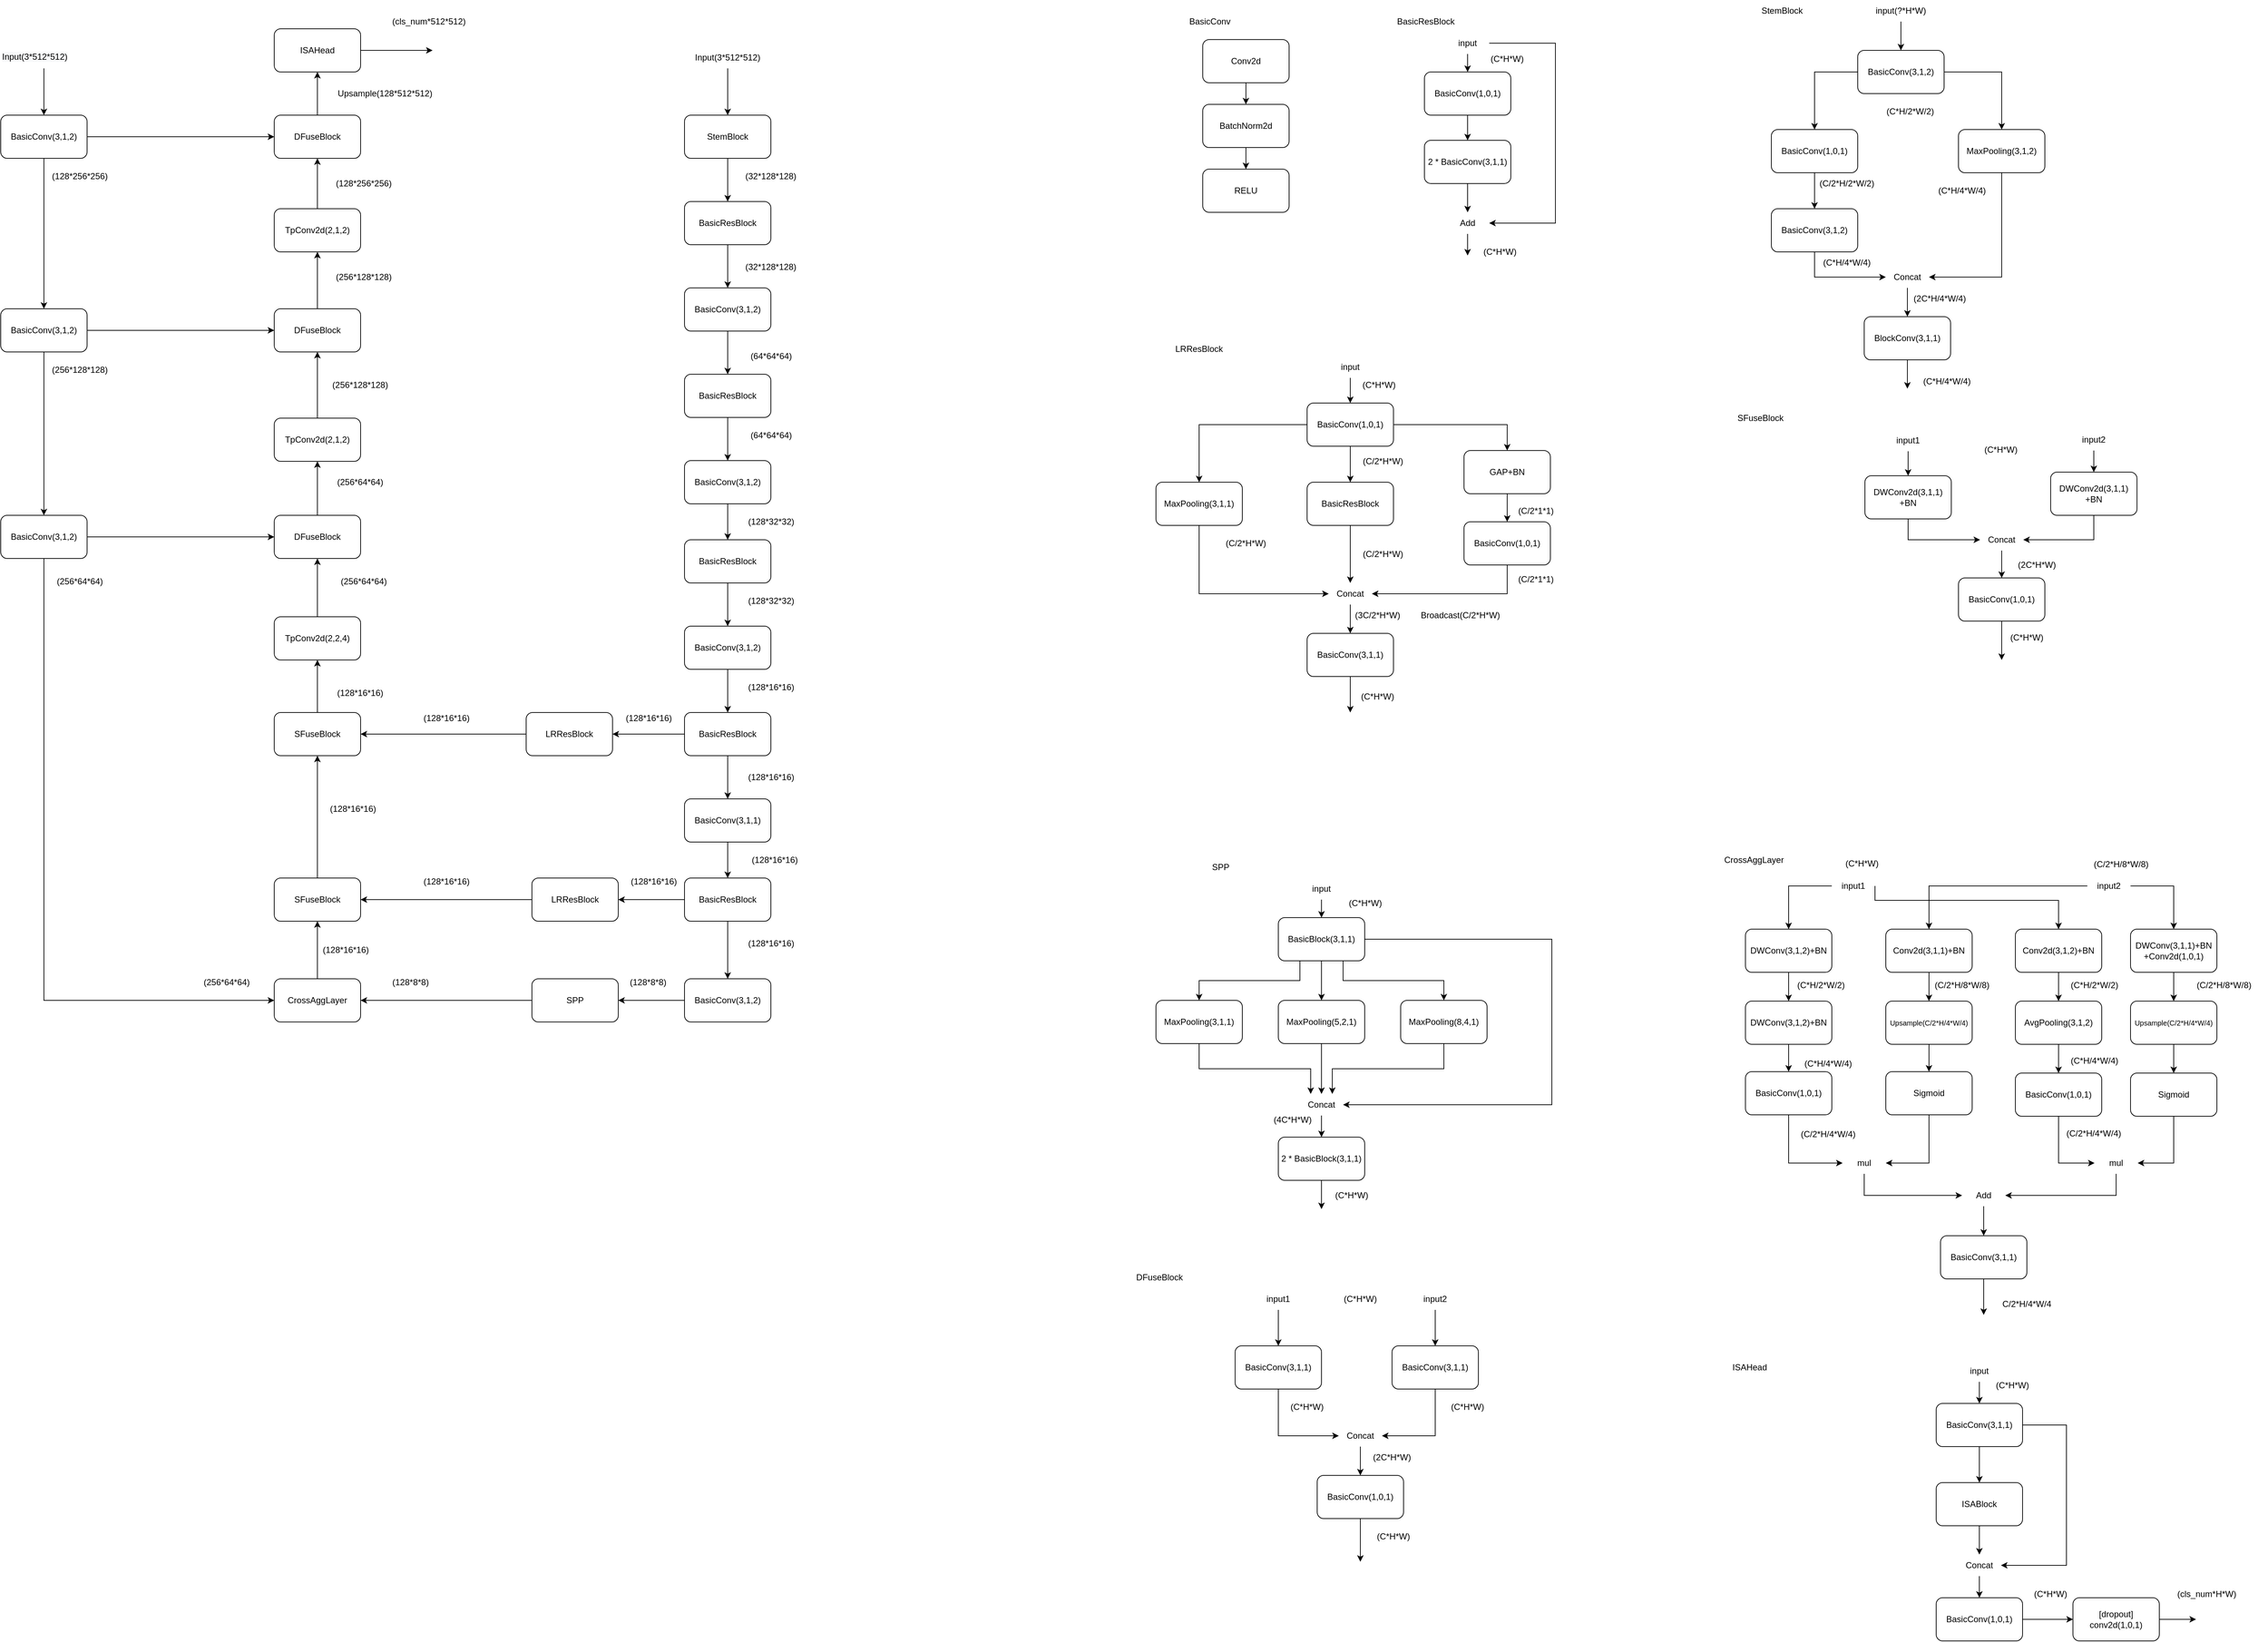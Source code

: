 <mxfile version="15.4.0" type="device"><diagram id="k1SxqDPSlseVF1r4vhWH" name="第 1 页"><mxGraphModel dx="1038" dy="607" grid="1" gridSize="10" guides="1" tooltips="1" connect="1" arrows="1" fold="1" page="1" pageScale="1" pageWidth="827" pageHeight="1169" math="0" shadow="0"><root><mxCell id="0"/><mxCell id="1" parent="0"/><mxCell id="bS9qX-8CnwW1JqVvjhm--10" style="edgeStyle=orthogonalEdgeStyle;rounded=0;orthogonalLoop=1;jettySize=auto;html=1;exitX=0.5;exitY=1;exitDx=0;exitDy=0;entryX=0.5;entryY=0;entryDx=0;entryDy=0;" parent="1" source="QxGVb40FW6q4SHA6RTuh-1" target="bS9qX-8CnwW1JqVvjhm--9" edge="1"><mxGeometry relative="1" as="geometry"/></mxCell><mxCell id="qQxO_QAc5lZzVBhuTErV-79" style="edgeStyle=orthogonalEdgeStyle;rounded=0;orthogonalLoop=1;jettySize=auto;html=1;exitX=1;exitY=0.5;exitDx=0;exitDy=0;" parent="1" source="QxGVb40FW6q4SHA6RTuh-1" target="qQxO_QAc5lZzVBhuTErV-76" edge="1"><mxGeometry relative="1" as="geometry"/></mxCell><mxCell id="QxGVb40FW6q4SHA6RTuh-1" value="BasicConv(3,1,2)" style="rounded=1;whiteSpace=wrap;html=1;" parent="1" vertex="1"><mxGeometry x="130" y="190" width="120" height="60" as="geometry"/></mxCell><mxCell id="bS9qX-8CnwW1JqVvjhm--5" style="edgeStyle=orthogonalEdgeStyle;rounded=0;orthogonalLoop=1;jettySize=auto;html=1;exitX=0.5;exitY=1;exitDx=0;exitDy=0;entryX=0.5;entryY=0;entryDx=0;entryDy=0;" parent="1" source="bS9qX-8CnwW1JqVvjhm--3" target="bS9qX-8CnwW1JqVvjhm--4" edge="1"><mxGeometry relative="1" as="geometry"/></mxCell><mxCell id="bS9qX-8CnwW1JqVvjhm--3" value="Conv2d" style="rounded=1;whiteSpace=wrap;html=1;" parent="1" vertex="1"><mxGeometry x="1800" y="85" width="120" height="60" as="geometry"/></mxCell><mxCell id="bS9qX-8CnwW1JqVvjhm--7" style="edgeStyle=orthogonalEdgeStyle;rounded=0;orthogonalLoop=1;jettySize=auto;html=1;exitX=0.5;exitY=1;exitDx=0;exitDy=0;entryX=0.5;entryY=0;entryDx=0;entryDy=0;" parent="1" source="bS9qX-8CnwW1JqVvjhm--4" target="bS9qX-8CnwW1JqVvjhm--6" edge="1"><mxGeometry relative="1" as="geometry"/></mxCell><mxCell id="bS9qX-8CnwW1JqVvjhm--4" value="BatchNorm2d" style="rounded=1;whiteSpace=wrap;html=1;" parent="1" vertex="1"><mxGeometry x="1800" y="175" width="120" height="60" as="geometry"/></mxCell><mxCell id="bS9qX-8CnwW1JqVvjhm--6" value="RELU" style="rounded=1;whiteSpace=wrap;html=1;" parent="1" vertex="1"><mxGeometry x="1800" y="265" width="120" height="60" as="geometry"/></mxCell><mxCell id="bS9qX-8CnwW1JqVvjhm--8" value="BasicConv" style="text;html=1;strokeColor=none;fillColor=none;align=center;verticalAlign=middle;whiteSpace=wrap;rounded=0;" parent="1" vertex="1"><mxGeometry x="1780" y="45" width="60" height="30" as="geometry"/></mxCell><mxCell id="bS9qX-8CnwW1JqVvjhm--13" style="edgeStyle=orthogonalEdgeStyle;rounded=0;orthogonalLoop=1;jettySize=auto;html=1;exitX=0.5;exitY=1;exitDx=0;exitDy=0;entryX=0.5;entryY=0;entryDx=0;entryDy=0;" parent="1" source="bS9qX-8CnwW1JqVvjhm--9" target="bS9qX-8CnwW1JqVvjhm--12" edge="1"><mxGeometry relative="1" as="geometry"/></mxCell><mxCell id="qQxO_QAc5lZzVBhuTErV-72" style="edgeStyle=orthogonalEdgeStyle;rounded=0;orthogonalLoop=1;jettySize=auto;html=1;exitX=1;exitY=0.5;exitDx=0;exitDy=0;" parent="1" source="bS9qX-8CnwW1JqVvjhm--9" target="qQxO_QAc5lZzVBhuTErV-69" edge="1"><mxGeometry relative="1" as="geometry"/></mxCell><mxCell id="bS9qX-8CnwW1JqVvjhm--9" value="BasicConv(3,1,2)" style="rounded=1;whiteSpace=wrap;html=1;" parent="1" vertex="1"><mxGeometry x="130" y="459" width="120" height="60" as="geometry"/></mxCell><mxCell id="bS9qX-8CnwW1JqVvjhm--11" value="(128*256*256)" style="text;html=1;strokeColor=none;fillColor=none;align=center;verticalAlign=middle;whiteSpace=wrap;rounded=0;" parent="1" vertex="1"><mxGeometry x="210" y="260" width="60" height="30" as="geometry"/></mxCell><mxCell id="bS9qX-8CnwW1JqVvjhm--16" style="edgeStyle=orthogonalEdgeStyle;rounded=0;orthogonalLoop=1;jettySize=auto;html=1;exitX=0.5;exitY=1;exitDx=0;exitDy=0;entryX=0;entryY=0.5;entryDx=0;entryDy=0;" parent="1" source="bS9qX-8CnwW1JqVvjhm--12" target="qQxO_QAc5lZzVBhuTErV-1" edge="1"><mxGeometry relative="1" as="geometry"><mxPoint x="190" y="530" as="targetPoint"/></mxGeometry></mxCell><mxCell id="qQxO_QAc5lZzVBhuTErV-44" style="edgeStyle=orthogonalEdgeStyle;rounded=0;orthogonalLoop=1;jettySize=auto;html=1;exitX=1;exitY=0.5;exitDx=0;exitDy=0;" parent="1" source="bS9qX-8CnwW1JqVvjhm--12" target="qQxO_QAc5lZzVBhuTErV-41" edge="1"><mxGeometry relative="1" as="geometry"/></mxCell><mxCell id="bS9qX-8CnwW1JqVvjhm--12" value="BasicConv(3,1,2)" style="rounded=1;whiteSpace=wrap;html=1;" parent="1" vertex="1"><mxGeometry x="130" y="746" width="120" height="60" as="geometry"/></mxCell><mxCell id="bS9qX-8CnwW1JqVvjhm--14" value="(256*128*128)" style="text;html=1;strokeColor=none;fillColor=none;align=center;verticalAlign=middle;whiteSpace=wrap;rounded=0;" parent="1" vertex="1"><mxGeometry x="210" y="529" width="60" height="30" as="geometry"/></mxCell><mxCell id="bS9qX-8CnwW1JqVvjhm--17" value="(256*64*64)" style="text;html=1;strokeColor=none;fillColor=none;align=center;verticalAlign=middle;whiteSpace=wrap;rounded=0;" parent="1" vertex="1"><mxGeometry x="210" y="823" width="60" height="30" as="geometry"/></mxCell><mxCell id="bS9qX-8CnwW1JqVvjhm--69" style="edgeStyle=orthogonalEdgeStyle;rounded=0;orthogonalLoop=1;jettySize=auto;html=1;exitX=0.5;exitY=1;exitDx=0;exitDy=0;entryX=0.5;entryY=0;entryDx=0;entryDy=0;" parent="1" source="bS9qX-8CnwW1JqVvjhm--23" target="bS9qX-8CnwW1JqVvjhm--68" edge="1"><mxGeometry relative="1" as="geometry"/></mxCell><mxCell id="bS9qX-8CnwW1JqVvjhm--23" value="Input(3*512*512)" style="text;html=1;strokeColor=none;fillColor=none;align=center;verticalAlign=middle;whiteSpace=wrap;rounded=0;" parent="1" vertex="1"><mxGeometry x="1110" y="95" width="60" height="30" as="geometry"/></mxCell><mxCell id="bS9qX-8CnwW1JqVvjhm--28" style="edgeStyle=orthogonalEdgeStyle;rounded=0;orthogonalLoop=1;jettySize=auto;html=1;exitX=0.5;exitY=1;exitDx=0;exitDy=0;entryX=0.5;entryY=0;entryDx=0;entryDy=0;" parent="1" source="bS9qX-8CnwW1JqVvjhm--25" target="QxGVb40FW6q4SHA6RTuh-1" edge="1"><mxGeometry relative="1" as="geometry"/></mxCell><mxCell id="bS9qX-8CnwW1JqVvjhm--25" value="&lt;span style=&quot;color: rgb(0, 0, 0); font-family: helvetica; font-size: 12px; font-style: normal; font-weight: 400; letter-spacing: normal; text-align: center; text-indent: 0px; text-transform: none; word-spacing: 0px; background-color: rgb(248, 249, 250); display: inline; float: none;&quot;&gt;Input(3*512*512)&lt;/span&gt;" style="text;whiteSpace=wrap;html=1;" parent="1" vertex="1"><mxGeometry x="130" y="95" width="120" height="30" as="geometry"/></mxCell><mxCell id="bS9qX-8CnwW1JqVvjhm--36" style="edgeStyle=orthogonalEdgeStyle;rounded=0;orthogonalLoop=1;jettySize=auto;html=1;exitX=0.5;exitY=1;exitDx=0;exitDy=0;entryX=0.5;entryY=0;entryDx=0;entryDy=0;" parent="1" source="bS9qX-8CnwW1JqVvjhm--31" target="bS9qX-8CnwW1JqVvjhm--33" edge="1"><mxGeometry relative="1" as="geometry"/></mxCell><mxCell id="bS9qX-8CnwW1JqVvjhm--31" value="BasicConv(1,0,1)" style="rounded=1;whiteSpace=wrap;html=1;" parent="1" vertex="1"><mxGeometry x="2108" y="130" width="120" height="60" as="geometry"/></mxCell><mxCell id="bS9qX-8CnwW1JqVvjhm--32" value="BasicResBlock" style="text;html=1;strokeColor=none;fillColor=none;align=center;verticalAlign=middle;whiteSpace=wrap;rounded=0;" parent="1" vertex="1"><mxGeometry x="2080" y="45" width="60" height="30" as="geometry"/></mxCell><mxCell id="bS9qX-8CnwW1JqVvjhm--39" style="edgeStyle=orthogonalEdgeStyle;rounded=0;orthogonalLoop=1;jettySize=auto;html=1;exitX=0.5;exitY=1;exitDx=0;exitDy=0;" parent="1" source="bS9qX-8CnwW1JqVvjhm--33" target="bS9qX-8CnwW1JqVvjhm--38" edge="1"><mxGeometry relative="1" as="geometry"/></mxCell><mxCell id="bS9qX-8CnwW1JqVvjhm--33" value="2 * BasicConv(3,1,1)" style="rounded=1;whiteSpace=wrap;html=1;" parent="1" vertex="1"><mxGeometry x="2108" y="225" width="120" height="60" as="geometry"/></mxCell><mxCell id="bS9qX-8CnwW1JqVvjhm--35" style="edgeStyle=orthogonalEdgeStyle;rounded=0;orthogonalLoop=1;jettySize=auto;html=1;exitX=0.5;exitY=1;exitDx=0;exitDy=0;" parent="1" source="bS9qX-8CnwW1JqVvjhm--34" target="bS9qX-8CnwW1JqVvjhm--31" edge="1"><mxGeometry relative="1" as="geometry"/></mxCell><mxCell id="bS9qX-8CnwW1JqVvjhm--42" style="edgeStyle=orthogonalEdgeStyle;rounded=0;orthogonalLoop=1;jettySize=auto;html=1;exitX=1;exitY=0.5;exitDx=0;exitDy=0;entryX=1;entryY=0.5;entryDx=0;entryDy=0;" parent="1" source="bS9qX-8CnwW1JqVvjhm--34" target="bS9qX-8CnwW1JqVvjhm--38" edge="1"><mxGeometry relative="1" as="geometry"><Array as="points"><mxPoint x="2290" y="90"/><mxPoint x="2290" y="340"/></Array></mxGeometry></mxCell><mxCell id="bS9qX-8CnwW1JqVvjhm--34" value="input" style="text;html=1;strokeColor=none;fillColor=none;align=center;verticalAlign=middle;whiteSpace=wrap;rounded=0;" parent="1" vertex="1"><mxGeometry x="2138" y="75" width="60" height="30" as="geometry"/></mxCell><mxCell id="bS9qX-8CnwW1JqVvjhm--41" style="edgeStyle=orthogonalEdgeStyle;rounded=0;orthogonalLoop=1;jettySize=auto;html=1;exitX=0.5;exitY=1;exitDx=0;exitDy=0;" parent="1" source="bS9qX-8CnwW1JqVvjhm--38" edge="1"><mxGeometry relative="1" as="geometry"><mxPoint x="2168" y="385" as="targetPoint"/></mxGeometry></mxCell><mxCell id="bS9qX-8CnwW1JqVvjhm--38" value="Add" style="text;html=1;strokeColor=none;fillColor=none;align=center;verticalAlign=middle;whiteSpace=wrap;rounded=0;" parent="1" vertex="1"><mxGeometry x="2138" y="325" width="60" height="30" as="geometry"/></mxCell><mxCell id="bS9qX-8CnwW1JqVvjhm--49" style="edgeStyle=orthogonalEdgeStyle;rounded=0;orthogonalLoop=1;jettySize=auto;html=1;exitX=0;exitY=0.5;exitDx=0;exitDy=0;entryX=0.5;entryY=0;entryDx=0;entryDy=0;" parent="1" source="bS9qX-8CnwW1JqVvjhm--43" target="bS9qX-8CnwW1JqVvjhm--45" edge="1"><mxGeometry relative="1" as="geometry"/></mxCell><mxCell id="bS9qX-8CnwW1JqVvjhm--50" style="edgeStyle=orthogonalEdgeStyle;rounded=0;orthogonalLoop=1;jettySize=auto;html=1;exitX=1;exitY=0.5;exitDx=0;exitDy=0;" parent="1" source="bS9qX-8CnwW1JqVvjhm--43" target="bS9qX-8CnwW1JqVvjhm--47" edge="1"><mxGeometry relative="1" as="geometry"/></mxCell><mxCell id="bS9qX-8CnwW1JqVvjhm--43" value="BasicConv(3,1,2)" style="rounded=1;whiteSpace=wrap;html=1;" parent="1" vertex="1"><mxGeometry x="2710" y="100" width="120" height="60" as="geometry"/></mxCell><mxCell id="bS9qX-8CnwW1JqVvjhm--44" value="StemBlock" style="text;html=1;strokeColor=none;fillColor=none;align=center;verticalAlign=middle;whiteSpace=wrap;rounded=0;" parent="1" vertex="1"><mxGeometry x="2550" y="30" width="110" height="30" as="geometry"/></mxCell><mxCell id="bS9qX-8CnwW1JqVvjhm--51" style="edgeStyle=orthogonalEdgeStyle;rounded=0;orthogonalLoop=1;jettySize=auto;html=1;exitX=0.5;exitY=1;exitDx=0;exitDy=0;entryX=0.5;entryY=0;entryDx=0;entryDy=0;" parent="1" source="bS9qX-8CnwW1JqVvjhm--45" target="bS9qX-8CnwW1JqVvjhm--46" edge="1"><mxGeometry relative="1" as="geometry"/></mxCell><mxCell id="bS9qX-8CnwW1JqVvjhm--45" value="BasicConv(1,0,1)" style="rounded=1;whiteSpace=wrap;html=1;" parent="1" vertex="1"><mxGeometry x="2590" y="210" width="120" height="60" as="geometry"/></mxCell><mxCell id="bS9qX-8CnwW1JqVvjhm--55" style="edgeStyle=orthogonalEdgeStyle;rounded=0;orthogonalLoop=1;jettySize=auto;html=1;exitX=0.5;exitY=1;exitDx=0;exitDy=0;entryX=0;entryY=0.5;entryDx=0;entryDy=0;" parent="1" source="bS9qX-8CnwW1JqVvjhm--46" target="bS9qX-8CnwW1JqVvjhm--52" edge="1"><mxGeometry relative="1" as="geometry"/></mxCell><mxCell id="bS9qX-8CnwW1JqVvjhm--46" value="BasicConv(3,1,2)" style="rounded=1;whiteSpace=wrap;html=1;" parent="1" vertex="1"><mxGeometry x="2590" y="320" width="120" height="60" as="geometry"/></mxCell><mxCell id="bS9qX-8CnwW1JqVvjhm--54" style="edgeStyle=orthogonalEdgeStyle;rounded=0;orthogonalLoop=1;jettySize=auto;html=1;exitX=0.5;exitY=1;exitDx=0;exitDy=0;entryX=1;entryY=0.5;entryDx=0;entryDy=0;" parent="1" source="bS9qX-8CnwW1JqVvjhm--47" target="bS9qX-8CnwW1JqVvjhm--52" edge="1"><mxGeometry relative="1" as="geometry"/></mxCell><mxCell id="bS9qX-8CnwW1JqVvjhm--47" value="MaxPooling(3,1,2)" style="rounded=1;whiteSpace=wrap;html=1;" parent="1" vertex="1"><mxGeometry x="2850" y="210" width="120" height="60" as="geometry"/></mxCell><mxCell id="bS9qX-8CnwW1JqVvjhm--65" style="edgeStyle=orthogonalEdgeStyle;rounded=0;orthogonalLoop=1;jettySize=auto;html=1;exitX=0.5;exitY=1;exitDx=0;exitDy=0;" parent="1" source="bS9qX-8CnwW1JqVvjhm--48" edge="1"><mxGeometry relative="1" as="geometry"><mxPoint x="2779" y="570" as="targetPoint"/></mxGeometry></mxCell><mxCell id="bS9qX-8CnwW1JqVvjhm--48" value="BlockConv(3,1,1)" style="rounded=1;whiteSpace=wrap;html=1;" parent="1" vertex="1"><mxGeometry x="2719" y="470" width="120" height="60" as="geometry"/></mxCell><mxCell id="bS9qX-8CnwW1JqVvjhm--56" style="edgeStyle=orthogonalEdgeStyle;rounded=0;orthogonalLoop=1;jettySize=auto;html=1;exitX=0.5;exitY=1;exitDx=0;exitDy=0;entryX=0.5;entryY=0;entryDx=0;entryDy=0;" parent="1" source="bS9qX-8CnwW1JqVvjhm--52" target="bS9qX-8CnwW1JqVvjhm--48" edge="1"><mxGeometry relative="1" as="geometry"/></mxCell><mxCell id="bS9qX-8CnwW1JqVvjhm--52" value="Concat" style="text;html=1;strokeColor=none;fillColor=none;align=center;verticalAlign=middle;whiteSpace=wrap;rounded=0;" parent="1" vertex="1"><mxGeometry x="2749" y="400" width="60" height="30" as="geometry"/></mxCell><mxCell id="bS9qX-8CnwW1JqVvjhm--58" style="edgeStyle=orthogonalEdgeStyle;rounded=0;orthogonalLoop=1;jettySize=auto;html=1;exitX=0.5;exitY=1;exitDx=0;exitDy=0;" parent="1" source="bS9qX-8CnwW1JqVvjhm--57" target="bS9qX-8CnwW1JqVvjhm--43" edge="1"><mxGeometry relative="1" as="geometry"/></mxCell><mxCell id="bS9qX-8CnwW1JqVvjhm--57" value="input(?*H*W)" style="text;html=1;strokeColor=none;fillColor=none;align=center;verticalAlign=middle;whiteSpace=wrap;rounded=0;" parent="1" vertex="1"><mxGeometry x="2715" y="30" width="110" height="30" as="geometry"/></mxCell><mxCell id="bS9qX-8CnwW1JqVvjhm--59" value="(C/2*H/2*W/2)" style="text;html=1;strokeColor=none;fillColor=none;align=center;verticalAlign=middle;whiteSpace=wrap;rounded=0;" parent="1" vertex="1"><mxGeometry x="2650" y="270" width="90" height="30" as="geometry"/></mxCell><mxCell id="bS9qX-8CnwW1JqVvjhm--60" value="(C*H/2*W/2)" style="text;html=1;strokeColor=none;fillColor=none;align=center;verticalAlign=middle;whiteSpace=wrap;rounded=0;" parent="1" vertex="1"><mxGeometry x="2738" y="170" width="90" height="30" as="geometry"/></mxCell><mxCell id="bS9qX-8CnwW1JqVvjhm--61" value="(C*H/4*W/4)" style="text;html=1;strokeColor=none;fillColor=none;align=center;verticalAlign=middle;whiteSpace=wrap;rounded=0;" parent="1" vertex="1"><mxGeometry x="2650" y="380" width="90" height="30" as="geometry"/></mxCell><mxCell id="bS9qX-8CnwW1JqVvjhm--62" value="(C*H/4*W/4)" style="text;html=1;strokeColor=none;fillColor=none;align=center;verticalAlign=middle;whiteSpace=wrap;rounded=0;" parent="1" vertex="1"><mxGeometry x="2810" y="280" width="90" height="30" as="geometry"/></mxCell><mxCell id="bS9qX-8CnwW1JqVvjhm--63" value="(2C*H/4*W/4)" style="text;html=1;strokeColor=none;fillColor=none;align=center;verticalAlign=middle;whiteSpace=wrap;rounded=0;" parent="1" vertex="1"><mxGeometry x="2779" y="430" width="90" height="30" as="geometry"/></mxCell><mxCell id="bS9qX-8CnwW1JqVvjhm--64" value="(C*H/4*W/4)" style="text;html=1;strokeColor=none;fillColor=none;align=center;verticalAlign=middle;whiteSpace=wrap;rounded=0;" parent="1" vertex="1"><mxGeometry x="2789" y="545" width="90" height="30" as="geometry"/></mxCell><mxCell id="bS9qX-8CnwW1JqVvjhm--66" value="(C*H*W)" style="text;html=1;strokeColor=none;fillColor=none;align=center;verticalAlign=middle;whiteSpace=wrap;rounded=0;" parent="1" vertex="1"><mxGeometry x="2168" y="365" width="90" height="30" as="geometry"/></mxCell><mxCell id="bS9qX-8CnwW1JqVvjhm--67" value="(C*H*W)" style="text;html=1;strokeColor=none;fillColor=none;align=center;verticalAlign=middle;whiteSpace=wrap;rounded=0;" parent="1" vertex="1"><mxGeometry x="2178" y="97" width="90" height="30" as="geometry"/></mxCell><mxCell id="bS9qX-8CnwW1JqVvjhm--72" style="edgeStyle=orthogonalEdgeStyle;rounded=0;orthogonalLoop=1;jettySize=auto;html=1;exitX=0.5;exitY=1;exitDx=0;exitDy=0;" parent="1" source="bS9qX-8CnwW1JqVvjhm--68" target="bS9qX-8CnwW1JqVvjhm--71" edge="1"><mxGeometry relative="1" as="geometry"/></mxCell><mxCell id="bS9qX-8CnwW1JqVvjhm--68" value="StemBlock" style="rounded=1;whiteSpace=wrap;html=1;" parent="1" vertex="1"><mxGeometry x="1080" y="190" width="120" height="60" as="geometry"/></mxCell><mxCell id="bS9qX-8CnwW1JqVvjhm--70" value="(32*128*128)" style="text;html=1;strokeColor=none;fillColor=none;align=center;verticalAlign=middle;whiteSpace=wrap;rounded=0;" parent="1" vertex="1"><mxGeometry x="1170" y="260" width="60" height="30" as="geometry"/></mxCell><mxCell id="bS9qX-8CnwW1JqVvjhm--74" style="edgeStyle=orthogonalEdgeStyle;rounded=0;orthogonalLoop=1;jettySize=auto;html=1;exitX=0.5;exitY=1;exitDx=0;exitDy=0;entryX=0.5;entryY=0;entryDx=0;entryDy=0;" parent="1" source="bS9qX-8CnwW1JqVvjhm--71" target="bS9qX-8CnwW1JqVvjhm--73" edge="1"><mxGeometry relative="1" as="geometry"/></mxCell><mxCell id="bS9qX-8CnwW1JqVvjhm--71" value="BasicResBlock" style="rounded=1;whiteSpace=wrap;html=1;" parent="1" vertex="1"><mxGeometry x="1080" y="310" width="120" height="60" as="geometry"/></mxCell><mxCell id="bS9qX-8CnwW1JqVvjhm--79" style="edgeStyle=orthogonalEdgeStyle;rounded=0;orthogonalLoop=1;jettySize=auto;html=1;exitX=0.5;exitY=1;exitDx=0;exitDy=0;" parent="1" source="bS9qX-8CnwW1JqVvjhm--73" target="bS9qX-8CnwW1JqVvjhm--78" edge="1"><mxGeometry relative="1" as="geometry"/></mxCell><mxCell id="bS9qX-8CnwW1JqVvjhm--73" value="BasicConv(3,1,2)" style="rounded=1;whiteSpace=wrap;html=1;" parent="1" vertex="1"><mxGeometry x="1080" y="430" width="120" height="60" as="geometry"/></mxCell><mxCell id="bS9qX-8CnwW1JqVvjhm--75" value="(64*64*64)" style="text;html=1;strokeColor=none;fillColor=none;align=center;verticalAlign=middle;whiteSpace=wrap;rounded=0;" parent="1" vertex="1"><mxGeometry x="1150.5" y="510" width="99" height="30" as="geometry"/></mxCell><mxCell id="bS9qX-8CnwW1JqVvjhm--76" value="(32*128*128)" style="text;html=1;strokeColor=none;fillColor=none;align=center;verticalAlign=middle;whiteSpace=wrap;rounded=0;" parent="1" vertex="1"><mxGeometry x="1170" y="386" width="60" height="30" as="geometry"/></mxCell><mxCell id="bS9qX-8CnwW1JqVvjhm--81" style="edgeStyle=orthogonalEdgeStyle;rounded=0;orthogonalLoop=1;jettySize=auto;html=1;exitX=0.5;exitY=1;exitDx=0;exitDy=0;entryX=0.5;entryY=0;entryDx=0;entryDy=0;" parent="1" source="bS9qX-8CnwW1JqVvjhm--78" target="bS9qX-8CnwW1JqVvjhm--80" edge="1"><mxGeometry relative="1" as="geometry"/></mxCell><mxCell id="bS9qX-8CnwW1JqVvjhm--78" value="BasicResBlock" style="rounded=1;whiteSpace=wrap;html=1;" parent="1" vertex="1"><mxGeometry x="1080" y="550" width="120" height="60" as="geometry"/></mxCell><mxCell id="bS9qX-8CnwW1JqVvjhm--84" style="edgeStyle=orthogonalEdgeStyle;rounded=0;orthogonalLoop=1;jettySize=auto;html=1;exitX=0.5;exitY=1;exitDx=0;exitDy=0;" parent="1" source="bS9qX-8CnwW1JqVvjhm--80" target="bS9qX-8CnwW1JqVvjhm--83" edge="1"><mxGeometry relative="1" as="geometry"/></mxCell><mxCell id="bS9qX-8CnwW1JqVvjhm--80" value="BasicConv(3,1,2)" style="rounded=1;whiteSpace=wrap;html=1;" parent="1" vertex="1"><mxGeometry x="1080" y="670" width="120" height="60" as="geometry"/></mxCell><mxCell id="bS9qX-8CnwW1JqVvjhm--82" value="(64*64*64)" style="text;html=1;strokeColor=none;fillColor=none;align=center;verticalAlign=middle;whiteSpace=wrap;rounded=0;" parent="1" vertex="1"><mxGeometry x="1150.5" y="620" width="99" height="30" as="geometry"/></mxCell><mxCell id="bS9qX-8CnwW1JqVvjhm--113" style="edgeStyle=orthogonalEdgeStyle;rounded=0;orthogonalLoop=1;jettySize=auto;html=1;exitX=0.5;exitY=1;exitDx=0;exitDy=0;" parent="1" source="bS9qX-8CnwW1JqVvjhm--83" target="bS9qX-8CnwW1JqVvjhm--112" edge="1"><mxGeometry relative="1" as="geometry"/></mxCell><mxCell id="bS9qX-8CnwW1JqVvjhm--83" value="BasicResBlock" style="rounded=1;whiteSpace=wrap;html=1;" parent="1" vertex="1"><mxGeometry x="1080" y="780" width="120" height="60" as="geometry"/></mxCell><mxCell id="bS9qX-8CnwW1JqVvjhm--85" value="(128*32*32)" style="text;html=1;strokeColor=none;fillColor=none;align=center;verticalAlign=middle;whiteSpace=wrap;rounded=0;" parent="1" vertex="1"><mxGeometry x="1150.5" y="740" width="99" height="30" as="geometry"/></mxCell><mxCell id="bS9qX-8CnwW1JqVvjhm--86" value="(128*32*32)" style="text;html=1;strokeColor=none;fillColor=none;align=center;verticalAlign=middle;whiteSpace=wrap;rounded=0;" parent="1" vertex="1"><mxGeometry x="1150.5" y="850" width="99" height="30" as="geometry"/></mxCell><mxCell id="bS9qX-8CnwW1JqVvjhm--87" value="LRResBlock" style="text;html=1;strokeColor=none;fillColor=none;align=center;verticalAlign=middle;whiteSpace=wrap;rounded=0;" parent="1" vertex="1"><mxGeometry x="1755" y="500" width="80" height="30" as="geometry"/></mxCell><mxCell id="bS9qX-8CnwW1JqVvjhm--93" style="edgeStyle=orthogonalEdgeStyle;rounded=0;orthogonalLoop=1;jettySize=auto;html=1;exitX=0.5;exitY=1;exitDx=0;exitDy=0;" parent="1" source="bS9qX-8CnwW1JqVvjhm--89" target="bS9qX-8CnwW1JqVvjhm--92" edge="1"><mxGeometry relative="1" as="geometry"/></mxCell><mxCell id="bS9qX-8CnwW1JqVvjhm--89" value="input" style="text;html=1;strokeColor=none;fillColor=none;align=center;verticalAlign=middle;whiteSpace=wrap;rounded=0;" parent="1" vertex="1"><mxGeometry x="1975" y="525" width="60" height="30" as="geometry"/></mxCell><mxCell id="bS9qX-8CnwW1JqVvjhm--95" style="edgeStyle=orthogonalEdgeStyle;rounded=0;orthogonalLoop=1;jettySize=auto;html=1;exitX=0.5;exitY=1;exitDx=0;exitDy=0;" parent="1" source="bS9qX-8CnwW1JqVvjhm--92" target="bS9qX-8CnwW1JqVvjhm--94" edge="1"><mxGeometry relative="1" as="geometry"/></mxCell><mxCell id="bS9qX-8CnwW1JqVvjhm--97" style="edgeStyle=orthogonalEdgeStyle;rounded=0;orthogonalLoop=1;jettySize=auto;html=1;exitX=0;exitY=0.5;exitDx=0;exitDy=0;" parent="1" source="bS9qX-8CnwW1JqVvjhm--92" target="bS9qX-8CnwW1JqVvjhm--96" edge="1"><mxGeometry relative="1" as="geometry"/></mxCell><mxCell id="bS9qX-8CnwW1JqVvjhm--99" style="edgeStyle=orthogonalEdgeStyle;rounded=0;orthogonalLoop=1;jettySize=auto;html=1;exitX=1;exitY=0.5;exitDx=0;exitDy=0;entryX=0.5;entryY=0;entryDx=0;entryDy=0;" parent="1" source="bS9qX-8CnwW1JqVvjhm--92" target="bS9qX-8CnwW1JqVvjhm--98" edge="1"><mxGeometry relative="1" as="geometry"/></mxCell><mxCell id="bS9qX-8CnwW1JqVvjhm--92" value="BasicConv(1,0,1)" style="rounded=1;whiteSpace=wrap;html=1;" parent="1" vertex="1"><mxGeometry x="1945" y="590" width="120" height="60" as="geometry"/></mxCell><mxCell id="bS9qX-8CnwW1JqVvjhm--133" style="edgeStyle=orthogonalEdgeStyle;rounded=0;orthogonalLoop=1;jettySize=auto;html=1;exitX=0.5;exitY=1;exitDx=0;exitDy=0;" parent="1" source="bS9qX-8CnwW1JqVvjhm--94" target="bS9qX-8CnwW1JqVvjhm--131" edge="1"><mxGeometry relative="1" as="geometry"/></mxCell><mxCell id="bS9qX-8CnwW1JqVvjhm--94" value="BasicResBlock" style="rounded=1;whiteSpace=wrap;html=1;" parent="1" vertex="1"><mxGeometry x="1945" y="700" width="120" height="60" as="geometry"/></mxCell><mxCell id="bS9qX-8CnwW1JqVvjhm--134" style="edgeStyle=orthogonalEdgeStyle;rounded=0;orthogonalLoop=1;jettySize=auto;html=1;exitX=0.5;exitY=1;exitDx=0;exitDy=0;entryX=0;entryY=0.5;entryDx=0;entryDy=0;" parent="1" source="bS9qX-8CnwW1JqVvjhm--96" target="bS9qX-8CnwW1JqVvjhm--131" edge="1"><mxGeometry relative="1" as="geometry"/></mxCell><mxCell id="bS9qX-8CnwW1JqVvjhm--96" value="MaxPooling(3,1,1)" style="rounded=1;whiteSpace=wrap;html=1;" parent="1" vertex="1"><mxGeometry x="1735" y="700" width="120" height="60" as="geometry"/></mxCell><mxCell id="bS9qX-8CnwW1JqVvjhm--140" style="edgeStyle=orthogonalEdgeStyle;rounded=0;orthogonalLoop=1;jettySize=auto;html=1;exitX=0.5;exitY=1;exitDx=0;exitDy=0;" parent="1" source="bS9qX-8CnwW1JqVvjhm--98" target="bS9qX-8CnwW1JqVvjhm--139" edge="1"><mxGeometry relative="1" as="geometry"/></mxCell><mxCell id="bS9qX-8CnwW1JqVvjhm--98" value="GAP+BN" style="rounded=1;whiteSpace=wrap;html=1;" parent="1" vertex="1"><mxGeometry x="2163" y="656" width="120" height="60" as="geometry"/></mxCell><mxCell id="bS9qX-8CnwW1JqVvjhm--105" value="(C/2*H*W)" style="text;html=1;strokeColor=none;fillColor=none;align=center;verticalAlign=middle;whiteSpace=wrap;rounded=0;" parent="1" vertex="1"><mxGeometry x="2016" y="656" width="69" height="30" as="geometry"/></mxCell><mxCell id="bS9qX-8CnwW1JqVvjhm--106" value="(C*H*W)" style="text;html=1;strokeColor=none;fillColor=none;align=center;verticalAlign=middle;whiteSpace=wrap;rounded=0;" parent="1" vertex="1"><mxGeometry x="2015" y="550" width="60" height="30" as="geometry"/></mxCell><mxCell id="bS9qX-8CnwW1JqVvjhm--107" value="(C/2*1*1)" style="text;html=1;strokeColor=none;fillColor=none;align=center;verticalAlign=middle;whiteSpace=wrap;rounded=0;" parent="1" vertex="1"><mxGeometry x="2233" y="725" width="60" height="30" as="geometry"/></mxCell><mxCell id="bS9qX-8CnwW1JqVvjhm--108" value="Broadcast(C/2*H*W)" style="text;html=1;strokeColor=none;fillColor=none;align=center;verticalAlign=middle;whiteSpace=wrap;rounded=0;" parent="1" vertex="1"><mxGeometry x="2093" y="870" width="130" height="30" as="geometry"/></mxCell><mxCell id="bS9qX-8CnwW1JqVvjhm--109" value="(C/2*H*W)" style="text;html=1;strokeColor=none;fillColor=none;align=center;verticalAlign=middle;whiteSpace=wrap;rounded=0;" parent="1" vertex="1"><mxGeometry x="1805" y="770" width="110" height="30" as="geometry"/></mxCell><mxCell id="bS9qX-8CnwW1JqVvjhm--111" value="(C*H*W)" style="text;html=1;strokeColor=none;fillColor=none;align=center;verticalAlign=middle;whiteSpace=wrap;rounded=0;" parent="1" vertex="1"><mxGeometry x="2013" y="983" width="60" height="30" as="geometry"/></mxCell><mxCell id="bS9qX-8CnwW1JqVvjhm--115" style="edgeStyle=orthogonalEdgeStyle;rounded=0;orthogonalLoop=1;jettySize=auto;html=1;exitX=0.5;exitY=1;exitDx=0;exitDy=0;entryX=0.5;entryY=0;entryDx=0;entryDy=0;" parent="1" source="bS9qX-8CnwW1JqVvjhm--112" target="bS9qX-8CnwW1JqVvjhm--114" edge="1"><mxGeometry relative="1" as="geometry"/></mxCell><mxCell id="bS9qX-8CnwW1JqVvjhm--112" value="BasicConv(3,1,2)" style="rounded=1;whiteSpace=wrap;html=1;" parent="1" vertex="1"><mxGeometry x="1080" y="900" width="120" height="60" as="geometry"/></mxCell><mxCell id="bS9qX-8CnwW1JqVvjhm--118" style="edgeStyle=orthogonalEdgeStyle;rounded=0;orthogonalLoop=1;jettySize=auto;html=1;exitX=0.5;exitY=1;exitDx=0;exitDy=0;entryX=0.5;entryY=0;entryDx=0;entryDy=0;" parent="1" source="bS9qX-8CnwW1JqVvjhm--114" target="bS9qX-8CnwW1JqVvjhm--117" edge="1"><mxGeometry relative="1" as="geometry"/></mxCell><mxCell id="bS9qX-8CnwW1JqVvjhm--154" style="edgeStyle=orthogonalEdgeStyle;rounded=0;orthogonalLoop=1;jettySize=auto;html=1;exitX=0;exitY=0.5;exitDx=0;exitDy=0;" parent="1" source="bS9qX-8CnwW1JqVvjhm--114" target="bS9qX-8CnwW1JqVvjhm--153" edge="1"><mxGeometry relative="1" as="geometry"/></mxCell><mxCell id="bS9qX-8CnwW1JqVvjhm--114" value="BasicResBlock" style="rounded=1;whiteSpace=wrap;html=1;" parent="1" vertex="1"><mxGeometry x="1080" y="1020" width="120" height="60" as="geometry"/></mxCell><mxCell id="bS9qX-8CnwW1JqVvjhm--116" value="(128*16*16)" style="text;html=1;strokeColor=none;fillColor=none;align=center;verticalAlign=middle;whiteSpace=wrap;rounded=0;" parent="1" vertex="1"><mxGeometry x="1150.5" y="970" width="99" height="30" as="geometry"/></mxCell><mxCell id="bS9qX-8CnwW1JqVvjhm--121" style="edgeStyle=orthogonalEdgeStyle;rounded=0;orthogonalLoop=1;jettySize=auto;html=1;exitX=0.5;exitY=1;exitDx=0;exitDy=0;" parent="1" source="bS9qX-8CnwW1JqVvjhm--117" target="bS9qX-8CnwW1JqVvjhm--120" edge="1"><mxGeometry relative="1" as="geometry"/></mxCell><mxCell id="bS9qX-8CnwW1JqVvjhm--117" value="BasicConv(3,1,1)" style="rounded=1;whiteSpace=wrap;html=1;" parent="1" vertex="1"><mxGeometry x="1080" y="1140" width="120" height="60" as="geometry"/></mxCell><mxCell id="bS9qX-8CnwW1JqVvjhm--119" value="(128*16*16)" style="text;html=1;strokeColor=none;fillColor=none;align=center;verticalAlign=middle;whiteSpace=wrap;rounded=0;" parent="1" vertex="1"><mxGeometry x="1150.5" y="1095" width="99" height="30" as="geometry"/></mxCell><mxCell id="bS9qX-8CnwW1JqVvjhm--124" style="edgeStyle=orthogonalEdgeStyle;rounded=0;orthogonalLoop=1;jettySize=auto;html=1;exitX=0.5;exitY=1;exitDx=0;exitDy=0;" parent="1" source="bS9qX-8CnwW1JqVvjhm--120" target="bS9qX-8CnwW1JqVvjhm--123" edge="1"><mxGeometry relative="1" as="geometry"/></mxCell><mxCell id="bS9qX-8CnwW1JqVvjhm--151" style="edgeStyle=orthogonalEdgeStyle;rounded=0;orthogonalLoop=1;jettySize=auto;html=1;exitX=0;exitY=0.5;exitDx=0;exitDy=0;entryX=1;entryY=0.5;entryDx=0;entryDy=0;" parent="1" source="bS9qX-8CnwW1JqVvjhm--120" target="bS9qX-8CnwW1JqVvjhm--150" edge="1"><mxGeometry relative="1" as="geometry"/></mxCell><mxCell id="bS9qX-8CnwW1JqVvjhm--120" value="BasicResBlock" style="rounded=1;whiteSpace=wrap;html=1;" parent="1" vertex="1"><mxGeometry x="1080" y="1250" width="120" height="60" as="geometry"/></mxCell><mxCell id="bS9qX-8CnwW1JqVvjhm--122" value="(128*16*16)" style="text;html=1;strokeColor=none;fillColor=none;align=center;verticalAlign=middle;whiteSpace=wrap;rounded=0;" parent="1" vertex="1"><mxGeometry x="1156" y="1210" width="99" height="30" as="geometry"/></mxCell><mxCell id="bS9qX-8CnwW1JqVvjhm--179" style="edgeStyle=orthogonalEdgeStyle;rounded=0;orthogonalLoop=1;jettySize=auto;html=1;exitX=0;exitY=0.5;exitDx=0;exitDy=0;" parent="1" source="bS9qX-8CnwW1JqVvjhm--123" target="bS9qX-8CnwW1JqVvjhm--178" edge="1"><mxGeometry relative="1" as="geometry"/></mxCell><mxCell id="bS9qX-8CnwW1JqVvjhm--123" value="BasicConv(3,1,2)" style="rounded=1;whiteSpace=wrap;html=1;" parent="1" vertex="1"><mxGeometry x="1080" y="1390" width="120" height="60" as="geometry"/></mxCell><mxCell id="bS9qX-8CnwW1JqVvjhm--125" value="(128*16*16)" style="text;html=1;strokeColor=none;fillColor=none;align=center;verticalAlign=middle;whiteSpace=wrap;rounded=0;" parent="1" vertex="1"><mxGeometry x="1150.5" y="1326" width="99" height="30" as="geometry"/></mxCell><mxCell id="bS9qX-8CnwW1JqVvjhm--128" value="(128*8*8)" style="text;html=1;strokeColor=none;fillColor=none;align=center;verticalAlign=middle;whiteSpace=wrap;rounded=0;" parent="1" vertex="1"><mxGeometry x="980" y="1380" width="99" height="30" as="geometry"/></mxCell><mxCell id="bS9qX-8CnwW1JqVvjhm--136" style="edgeStyle=orthogonalEdgeStyle;rounded=0;orthogonalLoop=1;jettySize=auto;html=1;exitX=0.5;exitY=1;exitDx=0;exitDy=0;entryX=0.5;entryY=0;entryDx=0;entryDy=0;" parent="1" source="bS9qX-8CnwW1JqVvjhm--131" target="bS9qX-8CnwW1JqVvjhm--135" edge="1"><mxGeometry relative="1" as="geometry"/></mxCell><mxCell id="bS9qX-8CnwW1JqVvjhm--131" value="Concat" style="text;html=1;strokeColor=none;fillColor=none;align=center;verticalAlign=middle;whiteSpace=wrap;rounded=0;" parent="1" vertex="1"><mxGeometry x="1975" y="840" width="60" height="30" as="geometry"/></mxCell><mxCell id="bS9qX-8CnwW1JqVvjhm--138" style="edgeStyle=orthogonalEdgeStyle;rounded=0;orthogonalLoop=1;jettySize=auto;html=1;exitX=0.5;exitY=1;exitDx=0;exitDy=0;" parent="1" source="bS9qX-8CnwW1JqVvjhm--135" edge="1"><mxGeometry relative="1" as="geometry"><mxPoint x="2005" y="1020" as="targetPoint"/></mxGeometry></mxCell><mxCell id="bS9qX-8CnwW1JqVvjhm--135" value="BasicConv(3,1,1)" style="rounded=1;whiteSpace=wrap;html=1;" parent="1" vertex="1"><mxGeometry x="1945" y="910" width="120" height="60" as="geometry"/></mxCell><mxCell id="bS9qX-8CnwW1JqVvjhm--137" value="(3C/2*H*W)" style="text;html=1;strokeColor=none;fillColor=none;align=center;verticalAlign=middle;whiteSpace=wrap;rounded=0;" parent="1" vertex="1"><mxGeometry x="2013" y="870" width="60" height="30" as="geometry"/></mxCell><mxCell id="bS9qX-8CnwW1JqVvjhm--141" style="edgeStyle=orthogonalEdgeStyle;rounded=0;orthogonalLoop=1;jettySize=auto;html=1;exitX=0.5;exitY=1;exitDx=0;exitDy=0;entryX=1;entryY=0.5;entryDx=0;entryDy=0;" parent="1" source="bS9qX-8CnwW1JqVvjhm--139" target="bS9qX-8CnwW1JqVvjhm--131" edge="1"><mxGeometry relative="1" as="geometry"/></mxCell><mxCell id="bS9qX-8CnwW1JqVvjhm--139" value="BasicConv(1,0,1)" style="rounded=1;whiteSpace=wrap;html=1;" parent="1" vertex="1"><mxGeometry x="2163" y="755" width="120" height="60" as="geometry"/></mxCell><mxCell id="bS9qX-8CnwW1JqVvjhm--142" value="(C/2*1*1)" style="text;html=1;strokeColor=none;fillColor=none;align=center;verticalAlign=middle;whiteSpace=wrap;rounded=0;" parent="1" vertex="1"><mxGeometry x="2233" y="820" width="60" height="30" as="geometry"/></mxCell><mxCell id="bS9qX-8CnwW1JqVvjhm--143" value="CrossAggLayer" style="text;html=1;strokeColor=none;fillColor=none;align=center;verticalAlign=middle;whiteSpace=wrap;rounded=0;" parent="1" vertex="1"><mxGeometry x="2511" y="1210" width="110" height="30" as="geometry"/></mxCell><mxCell id="bS9qX-8CnwW1JqVvjhm--194" style="edgeStyle=orthogonalEdgeStyle;rounded=0;orthogonalLoop=1;jettySize=auto;html=1;exitX=0.5;exitY=1;exitDx=0;exitDy=0;" parent="1" source="bS9qX-8CnwW1JqVvjhm--144" target="bS9qX-8CnwW1JqVvjhm--193" edge="1"><mxGeometry relative="1" as="geometry"/></mxCell><mxCell id="bS9qX-8CnwW1JqVvjhm--144" value="DWConv(3,1,2)+BN" style="rounded=1;whiteSpace=wrap;html=1;" parent="1" vertex="1"><mxGeometry x="2554" y="1321" width="120" height="60" as="geometry"/></mxCell><mxCell id="bS9qX-8CnwW1JqVvjhm--209" style="edgeStyle=orthogonalEdgeStyle;rounded=0;orthogonalLoop=1;jettySize=auto;html=1;exitX=0.5;exitY=1;exitDx=0;exitDy=0;fontSize=12;" parent="1" source="bS9qX-8CnwW1JqVvjhm--146" target="bS9qX-8CnwW1JqVvjhm--208" edge="1"><mxGeometry relative="1" as="geometry"/></mxCell><mxCell id="bS9qX-8CnwW1JqVvjhm--146" value="Upsample(C/2*H/4*W/4)" style="rounded=1;whiteSpace=wrap;html=1;fontSize=10;" parent="1" vertex="1"><mxGeometry x="2749" y="1421" width="120" height="60" as="geometry"/></mxCell><mxCell id="qQxO_QAc5lZzVBhuTErV-8" style="edgeStyle=orthogonalEdgeStyle;rounded=0;orthogonalLoop=1;jettySize=auto;html=1;exitX=0;exitY=0.5;exitDx=0;exitDy=0;" parent="1" source="bS9qX-8CnwW1JqVvjhm--150" target="qQxO_QAc5lZzVBhuTErV-3" edge="1"><mxGeometry relative="1" as="geometry"/></mxCell><mxCell id="bS9qX-8CnwW1JqVvjhm--150" value="LRResBlock" style="rounded=1;whiteSpace=wrap;html=1;" parent="1" vertex="1"><mxGeometry x="868" y="1250" width="120" height="60" as="geometry"/></mxCell><mxCell id="bS9qX-8CnwW1JqVvjhm--152" value="(128*16*16)" style="text;html=1;strokeColor=none;fillColor=none;align=center;verticalAlign=middle;whiteSpace=wrap;rounded=0;" parent="1" vertex="1"><mxGeometry x="988" y="1240" width="99" height="30" as="geometry"/></mxCell><mxCell id="qQxO_QAc5lZzVBhuTErV-35" style="edgeStyle=orthogonalEdgeStyle;rounded=0;orthogonalLoop=1;jettySize=auto;html=1;exitX=0;exitY=0.5;exitDx=0;exitDy=0;" parent="1" source="bS9qX-8CnwW1JqVvjhm--153" target="qQxO_QAc5lZzVBhuTErV-33" edge="1"><mxGeometry relative="1" as="geometry"/></mxCell><mxCell id="bS9qX-8CnwW1JqVvjhm--153" value="LRResBlock" style="rounded=1;whiteSpace=wrap;html=1;" parent="1" vertex="1"><mxGeometry x="860" y="1020" width="120" height="60" as="geometry"/></mxCell><mxCell id="bS9qX-8CnwW1JqVvjhm--155" value="(128*16*16)" style="text;html=1;strokeColor=none;fillColor=none;align=center;verticalAlign=middle;whiteSpace=wrap;rounded=0;" parent="1" vertex="1"><mxGeometry x="981" y="1013" width="99" height="30" as="geometry"/></mxCell><mxCell id="bS9qX-8CnwW1JqVvjhm--156" value="SPP" style="text;html=1;strokeColor=none;fillColor=none;align=center;verticalAlign=middle;whiteSpace=wrap;rounded=0;" parent="1" vertex="1"><mxGeometry x="1795" y="1220" width="60" height="30" as="geometry"/></mxCell><mxCell id="bS9qX-8CnwW1JqVvjhm--165" style="edgeStyle=orthogonalEdgeStyle;rounded=0;orthogonalLoop=1;jettySize=auto;html=1;exitX=0.5;exitY=1;exitDx=0;exitDy=0;" parent="1" source="bS9qX-8CnwW1JqVvjhm--157" target="bS9qX-8CnwW1JqVvjhm--162" edge="1"><mxGeometry relative="1" as="geometry"/></mxCell><mxCell id="bS9qX-8CnwW1JqVvjhm--166" style="edgeStyle=orthogonalEdgeStyle;rounded=0;orthogonalLoop=1;jettySize=auto;html=1;exitX=0.25;exitY=1;exitDx=0;exitDy=0;" parent="1" source="bS9qX-8CnwW1JqVvjhm--157" target="bS9qX-8CnwW1JqVvjhm--161" edge="1"><mxGeometry relative="1" as="geometry"/></mxCell><mxCell id="bS9qX-8CnwW1JqVvjhm--167" style="edgeStyle=orthogonalEdgeStyle;rounded=0;orthogonalLoop=1;jettySize=auto;html=1;exitX=0.75;exitY=1;exitDx=0;exitDy=0;" parent="1" source="bS9qX-8CnwW1JqVvjhm--157" target="bS9qX-8CnwW1JqVvjhm--163" edge="1"><mxGeometry relative="1" as="geometry"/></mxCell><mxCell id="bS9qX-8CnwW1JqVvjhm--171" style="edgeStyle=orthogonalEdgeStyle;rounded=0;orthogonalLoop=1;jettySize=auto;html=1;exitX=1;exitY=0.5;exitDx=0;exitDy=0;entryX=1;entryY=0.5;entryDx=0;entryDy=0;" parent="1" source="bS9qX-8CnwW1JqVvjhm--157" target="bS9qX-8CnwW1JqVvjhm--164" edge="1"><mxGeometry relative="1" as="geometry"><Array as="points"><mxPoint x="2285" y="1335"/><mxPoint x="2285" y="1565"/></Array></mxGeometry></mxCell><mxCell id="bS9qX-8CnwW1JqVvjhm--157" value="BasicBlock(3,1,1)" style="rounded=1;whiteSpace=wrap;html=1;" parent="1" vertex="1"><mxGeometry x="1905" y="1305" width="120" height="60" as="geometry"/></mxCell><mxCell id="bS9qX-8CnwW1JqVvjhm--160" style="edgeStyle=orthogonalEdgeStyle;rounded=0;orthogonalLoop=1;jettySize=auto;html=1;exitX=0.5;exitY=1;exitDx=0;exitDy=0;" parent="1" source="bS9qX-8CnwW1JqVvjhm--158" target="bS9qX-8CnwW1JqVvjhm--157" edge="1"><mxGeometry relative="1" as="geometry"/></mxCell><mxCell id="bS9qX-8CnwW1JqVvjhm--158" value="input" style="text;html=1;strokeColor=none;fillColor=none;align=center;verticalAlign=middle;whiteSpace=wrap;rounded=0;" parent="1" vertex="1"><mxGeometry x="1935" y="1250" width="60" height="30" as="geometry"/></mxCell><mxCell id="bS9qX-8CnwW1JqVvjhm--168" style="edgeStyle=orthogonalEdgeStyle;rounded=0;orthogonalLoop=1;jettySize=auto;html=1;exitX=0.5;exitY=1;exitDx=0;exitDy=0;entryX=0.25;entryY=0;entryDx=0;entryDy=0;" parent="1" source="bS9qX-8CnwW1JqVvjhm--161" target="bS9qX-8CnwW1JqVvjhm--164" edge="1"><mxGeometry relative="1" as="geometry"/></mxCell><mxCell id="bS9qX-8CnwW1JqVvjhm--161" value="MaxPooling(3,1,1)" style="rounded=1;whiteSpace=wrap;html=1;" parent="1" vertex="1"><mxGeometry x="1735" y="1420" width="120" height="60" as="geometry"/></mxCell><mxCell id="bS9qX-8CnwW1JqVvjhm--169" style="edgeStyle=orthogonalEdgeStyle;rounded=0;orthogonalLoop=1;jettySize=auto;html=1;exitX=0.5;exitY=1;exitDx=0;exitDy=0;" parent="1" source="bS9qX-8CnwW1JqVvjhm--162" target="bS9qX-8CnwW1JqVvjhm--164" edge="1"><mxGeometry relative="1" as="geometry"/></mxCell><mxCell id="bS9qX-8CnwW1JqVvjhm--162" value="MaxPooling(5,2,1)" style="rounded=1;whiteSpace=wrap;html=1;" parent="1" vertex="1"><mxGeometry x="1905" y="1420" width="120" height="60" as="geometry"/></mxCell><mxCell id="bS9qX-8CnwW1JqVvjhm--170" style="edgeStyle=orthogonalEdgeStyle;rounded=0;orthogonalLoop=1;jettySize=auto;html=1;exitX=0.5;exitY=1;exitDx=0;exitDy=0;entryX=0.75;entryY=0;entryDx=0;entryDy=0;" parent="1" source="bS9qX-8CnwW1JqVvjhm--163" target="bS9qX-8CnwW1JqVvjhm--164" edge="1"><mxGeometry relative="1" as="geometry"/></mxCell><mxCell id="bS9qX-8CnwW1JqVvjhm--163" value="MaxPooling(8,4,1)" style="rounded=1;whiteSpace=wrap;html=1;" parent="1" vertex="1"><mxGeometry x="2075" y="1420" width="120" height="60" as="geometry"/></mxCell><mxCell id="bS9qX-8CnwW1JqVvjhm--173" style="edgeStyle=orthogonalEdgeStyle;rounded=0;orthogonalLoop=1;jettySize=auto;html=1;exitX=0.5;exitY=1;exitDx=0;exitDy=0;" parent="1" source="bS9qX-8CnwW1JqVvjhm--164" target="bS9qX-8CnwW1JqVvjhm--172" edge="1"><mxGeometry relative="1" as="geometry"/></mxCell><mxCell id="bS9qX-8CnwW1JqVvjhm--164" value="Concat" style="text;html=1;strokeColor=none;fillColor=none;align=center;verticalAlign=middle;whiteSpace=wrap;rounded=0;" parent="1" vertex="1"><mxGeometry x="1935" y="1550" width="60" height="30" as="geometry"/></mxCell><mxCell id="bS9qX-8CnwW1JqVvjhm--174" style="edgeStyle=orthogonalEdgeStyle;rounded=0;orthogonalLoop=1;jettySize=auto;html=1;exitX=0.5;exitY=1;exitDx=0;exitDy=0;" parent="1" source="bS9qX-8CnwW1JqVvjhm--172" edge="1"><mxGeometry relative="1" as="geometry"><mxPoint x="1965" y="1710" as="targetPoint"/></mxGeometry></mxCell><mxCell id="bS9qX-8CnwW1JqVvjhm--172" value="2 * BasicBlock(3,1,1)" style="rounded=1;whiteSpace=wrap;html=1;" parent="1" vertex="1"><mxGeometry x="1905" y="1610" width="120" height="60" as="geometry"/></mxCell><mxCell id="bS9qX-8CnwW1JqVvjhm--175" value="(C*H*W)" style="text;html=1;strokeColor=none;fillColor=none;align=center;verticalAlign=middle;whiteSpace=wrap;rounded=0;" parent="1" vertex="1"><mxGeometry x="1996" y="1270" width="60" height="30" as="geometry"/></mxCell><mxCell id="bS9qX-8CnwW1JqVvjhm--176" value="(4C*H*W)" style="text;html=1;strokeColor=none;fillColor=none;align=center;verticalAlign=middle;whiteSpace=wrap;rounded=0;" parent="1" vertex="1"><mxGeometry x="1895" y="1571" width="60" height="30" as="geometry"/></mxCell><mxCell id="bS9qX-8CnwW1JqVvjhm--177" value="(C*H*W)" style="text;html=1;strokeColor=none;fillColor=none;align=center;verticalAlign=middle;whiteSpace=wrap;rounded=0;" parent="1" vertex="1"><mxGeometry x="1977" y="1676" width="60" height="30" as="geometry"/></mxCell><mxCell id="qQxO_QAc5lZzVBhuTErV-2" style="edgeStyle=orthogonalEdgeStyle;rounded=0;orthogonalLoop=1;jettySize=auto;html=1;exitX=0;exitY=0.5;exitDx=0;exitDy=0;" parent="1" source="bS9qX-8CnwW1JqVvjhm--178" target="qQxO_QAc5lZzVBhuTErV-1" edge="1"><mxGeometry relative="1" as="geometry"/></mxCell><mxCell id="bS9qX-8CnwW1JqVvjhm--178" value="SPP" style="rounded=1;whiteSpace=wrap;html=1;" parent="1" vertex="1"><mxGeometry x="868" y="1390" width="120" height="60" as="geometry"/></mxCell><mxCell id="bS9qX-8CnwW1JqVvjhm--189" style="edgeStyle=orthogonalEdgeStyle;rounded=0;orthogonalLoop=1;jettySize=auto;html=1;exitX=0;exitY=0.5;exitDx=0;exitDy=0;entryX=0.5;entryY=0;entryDx=0;entryDy=0;" parent="1" source="bS9qX-8CnwW1JqVvjhm--180" target="bS9qX-8CnwW1JqVvjhm--144" edge="1"><mxGeometry relative="1" as="geometry"/></mxCell><mxCell id="bS9qX-8CnwW1JqVvjhm--190" style="edgeStyle=orthogonalEdgeStyle;rounded=0;orthogonalLoop=1;jettySize=auto;html=1;exitX=1;exitY=0.5;exitDx=0;exitDy=0;" parent="1" source="bS9qX-8CnwW1JqVvjhm--180" target="bS9qX-8CnwW1JqVvjhm--187" edge="1"><mxGeometry relative="1" as="geometry"><Array as="points"><mxPoint x="2734" y="1281"/><mxPoint x="2989" y="1281"/></Array></mxGeometry></mxCell><mxCell id="bS9qX-8CnwW1JqVvjhm--180" value="input1" style="text;html=1;strokeColor=none;fillColor=none;align=center;verticalAlign=middle;whiteSpace=wrap;rounded=0;" parent="1" vertex="1"><mxGeometry x="2674" y="1246" width="60" height="30" as="geometry"/></mxCell><mxCell id="bS9qX-8CnwW1JqVvjhm--182" value="(C*H*W)" style="text;html=1;strokeColor=none;fillColor=none;align=center;verticalAlign=middle;whiteSpace=wrap;rounded=0;" parent="1" vertex="1"><mxGeometry x="2686" y="1215" width="60" height="30" as="geometry"/></mxCell><mxCell id="bS9qX-8CnwW1JqVvjhm--192" style="edgeStyle=orthogonalEdgeStyle;rounded=0;orthogonalLoop=1;jettySize=auto;html=1;exitX=1;exitY=0.5;exitDx=0;exitDy=0;" parent="1" source="bS9qX-8CnwW1JqVvjhm--183" target="bS9qX-8CnwW1JqVvjhm--188" edge="1"><mxGeometry relative="1" as="geometry"/></mxCell><mxCell id="bS9qX-8CnwW1JqVvjhm--206" style="edgeStyle=orthogonalEdgeStyle;rounded=0;orthogonalLoop=1;jettySize=auto;html=1;exitX=0;exitY=0.5;exitDx=0;exitDy=0;entryX=0.5;entryY=0;entryDx=0;entryDy=0;fontSize=12;" parent="1" source="bS9qX-8CnwW1JqVvjhm--183" target="bS9qX-8CnwW1JqVvjhm--205" edge="1"><mxGeometry relative="1" as="geometry"/></mxCell><mxCell id="bS9qX-8CnwW1JqVvjhm--183" value="input2" style="text;html=1;strokeColor=none;fillColor=none;align=center;verticalAlign=middle;whiteSpace=wrap;rounded=0;" parent="1" vertex="1"><mxGeometry x="3029" y="1246" width="60" height="30" as="geometry"/></mxCell><mxCell id="bS9qX-8CnwW1JqVvjhm--185" value="(C/2*H/8*W/8)" style="text;html=1;strokeColor=none;fillColor=none;align=center;verticalAlign=middle;whiteSpace=wrap;rounded=0;" parent="1" vertex="1"><mxGeometry x="3016" y="1216" width="120" height="30" as="geometry"/></mxCell><mxCell id="bS9qX-8CnwW1JqVvjhm--186" value="C/2*H/4*W/4" style="text;html=1;strokeColor=none;fillColor=none;align=center;verticalAlign=middle;whiteSpace=wrap;rounded=0;" parent="1" vertex="1"><mxGeometry x="2915" y="1827" width="60" height="30" as="geometry"/></mxCell><mxCell id="bS9qX-8CnwW1JqVvjhm--212" style="edgeStyle=orthogonalEdgeStyle;rounded=0;orthogonalLoop=1;jettySize=auto;html=1;exitX=0.5;exitY=1;exitDx=0;exitDy=0;fontSize=12;" parent="1" source="bS9qX-8CnwW1JqVvjhm--187" target="bS9qX-8CnwW1JqVvjhm--211" edge="1"><mxGeometry relative="1" as="geometry"/></mxCell><mxCell id="bS9qX-8CnwW1JqVvjhm--187" value="Conv2d(3,1,2)+BN" style="rounded=1;whiteSpace=wrap;html=1;" parent="1" vertex="1"><mxGeometry x="2929" y="1321" width="120" height="60" as="geometry"/></mxCell><mxCell id="bS9qX-8CnwW1JqVvjhm--218" style="edgeStyle=orthogonalEdgeStyle;rounded=0;orthogonalLoop=1;jettySize=auto;html=1;exitX=0.5;exitY=1;exitDx=0;exitDy=0;fontSize=12;" parent="1" source="bS9qX-8CnwW1JqVvjhm--188" target="bS9qX-8CnwW1JqVvjhm--217" edge="1"><mxGeometry relative="1" as="geometry"/></mxCell><mxCell id="bS9qX-8CnwW1JqVvjhm--188" value="DWConv(3,1,1)+BN&lt;br&gt;+Conv2d(1,0,1)" style="rounded=1;whiteSpace=wrap;html=1;" parent="1" vertex="1"><mxGeometry x="3089" y="1321" width="120" height="60" as="geometry"/></mxCell><mxCell id="bS9qX-8CnwW1JqVvjhm--197" style="edgeStyle=orthogonalEdgeStyle;rounded=0;orthogonalLoop=1;jettySize=auto;html=1;exitX=0.5;exitY=1;exitDx=0;exitDy=0;" parent="1" source="bS9qX-8CnwW1JqVvjhm--193" target="bS9qX-8CnwW1JqVvjhm--196" edge="1"><mxGeometry relative="1" as="geometry"/></mxCell><mxCell id="bS9qX-8CnwW1JqVvjhm--193" value="DWConv(3,1,2)+BN" style="rounded=1;whiteSpace=wrap;html=1;" parent="1" vertex="1"><mxGeometry x="2554" y="1421" width="120" height="60" as="geometry"/></mxCell><mxCell id="bS9qX-8CnwW1JqVvjhm--195" value="(C*H/2*W/2)" style="text;html=1;strokeColor=none;fillColor=none;align=center;verticalAlign=middle;whiteSpace=wrap;rounded=0;" parent="1" vertex="1"><mxGeometry x="2629" y="1384" width="60" height="30" as="geometry"/></mxCell><mxCell id="bS9qX-8CnwW1JqVvjhm--201" style="edgeStyle=orthogonalEdgeStyle;rounded=0;orthogonalLoop=1;jettySize=auto;html=1;exitX=0.5;exitY=1;exitDx=0;exitDy=0;entryX=0;entryY=0.5;entryDx=0;entryDy=0;" parent="1" source="bS9qX-8CnwW1JqVvjhm--196" target="bS9qX-8CnwW1JqVvjhm--200" edge="1"><mxGeometry relative="1" as="geometry"/></mxCell><mxCell id="bS9qX-8CnwW1JqVvjhm--196" value="BasicConv(1,0,1)" style="rounded=1;whiteSpace=wrap;html=1;" parent="1" vertex="1"><mxGeometry x="2554" y="1519" width="120" height="60" as="geometry"/></mxCell><mxCell id="bS9qX-8CnwW1JqVvjhm--198" value="(C*H/4*W/4)" style="text;html=1;strokeColor=none;fillColor=none;align=center;verticalAlign=middle;whiteSpace=wrap;rounded=0;" parent="1" vertex="1"><mxGeometry x="3009" y="1489" width="60" height="30" as="geometry"/></mxCell><mxCell id="bS9qX-8CnwW1JqVvjhm--225" style="edgeStyle=orthogonalEdgeStyle;rounded=0;orthogonalLoop=1;jettySize=auto;html=1;exitX=0.5;exitY=1;exitDx=0;exitDy=0;entryX=0;entryY=0.5;entryDx=0;entryDy=0;fontSize=12;" parent="1" source="bS9qX-8CnwW1JqVvjhm--200" target="bS9qX-8CnwW1JqVvjhm--224" edge="1"><mxGeometry relative="1" as="geometry"/></mxCell><mxCell id="bS9qX-8CnwW1JqVvjhm--200" value="mul" style="text;html=1;strokeColor=none;fillColor=none;align=center;verticalAlign=middle;whiteSpace=wrap;rounded=0;" parent="1" vertex="1"><mxGeometry x="2689" y="1631" width="60" height="30" as="geometry"/></mxCell><mxCell id="bS9qX-8CnwW1JqVvjhm--204" value="(C/2*H/4*W/4)" style="text;html=1;strokeColor=none;fillColor=none;align=center;verticalAlign=middle;whiteSpace=wrap;rounded=0;" parent="1" vertex="1"><mxGeometry x="2624" y="1591" width="90" height="30" as="geometry"/></mxCell><mxCell id="bS9qX-8CnwW1JqVvjhm--207" style="edgeStyle=orthogonalEdgeStyle;rounded=0;orthogonalLoop=1;jettySize=auto;html=1;exitX=0.5;exitY=1;exitDx=0;exitDy=0;fontSize=12;" parent="1" source="bS9qX-8CnwW1JqVvjhm--205" target="bS9qX-8CnwW1JqVvjhm--146" edge="1"><mxGeometry relative="1" as="geometry"/></mxCell><mxCell id="bS9qX-8CnwW1JqVvjhm--205" value="Conv2d(3,1,1)+BN" style="rounded=1;whiteSpace=wrap;html=1;fontSize=12;" parent="1" vertex="1"><mxGeometry x="2749" y="1321" width="120" height="60" as="geometry"/></mxCell><mxCell id="bS9qX-8CnwW1JqVvjhm--210" style="edgeStyle=orthogonalEdgeStyle;rounded=0;orthogonalLoop=1;jettySize=auto;html=1;exitX=0.5;exitY=1;exitDx=0;exitDy=0;entryX=1;entryY=0.5;entryDx=0;entryDy=0;fontSize=12;" parent="1" source="bS9qX-8CnwW1JqVvjhm--208" target="bS9qX-8CnwW1JqVvjhm--200" edge="1"><mxGeometry relative="1" as="geometry"/></mxCell><mxCell id="bS9qX-8CnwW1JqVvjhm--208" value="Sigmoid" style="rounded=1;whiteSpace=wrap;html=1;fontSize=12;" parent="1" vertex="1"><mxGeometry x="2749" y="1519" width="120" height="60" as="geometry"/></mxCell><mxCell id="bS9qX-8CnwW1JqVvjhm--214" style="edgeStyle=orthogonalEdgeStyle;rounded=0;orthogonalLoop=1;jettySize=auto;html=1;exitX=0.5;exitY=1;exitDx=0;exitDy=0;fontSize=12;" parent="1" source="bS9qX-8CnwW1JqVvjhm--211" target="bS9qX-8CnwW1JqVvjhm--213" edge="1"><mxGeometry relative="1" as="geometry"/></mxCell><mxCell id="bS9qX-8CnwW1JqVvjhm--211" value="AvgPooling(3,1,2)" style="rounded=1;whiteSpace=wrap;html=1;fontSize=12;" parent="1" vertex="1"><mxGeometry x="2929" y="1421" width="120" height="60" as="geometry"/></mxCell><mxCell id="bS9qX-8CnwW1JqVvjhm--222" style="edgeStyle=orthogonalEdgeStyle;rounded=0;orthogonalLoop=1;jettySize=auto;html=1;exitX=0.5;exitY=1;exitDx=0;exitDy=0;entryX=0;entryY=0.5;entryDx=0;entryDy=0;fontSize=12;" parent="1" source="bS9qX-8CnwW1JqVvjhm--213" target="bS9qX-8CnwW1JqVvjhm--221" edge="1"><mxGeometry relative="1" as="geometry"/></mxCell><mxCell id="bS9qX-8CnwW1JqVvjhm--213" value="BasicConv(1,0,1)" style="rounded=1;whiteSpace=wrap;html=1;fontSize=12;" parent="1" vertex="1"><mxGeometry x="2929" y="1521" width="120" height="60" as="geometry"/></mxCell><mxCell id="bS9qX-8CnwW1JqVvjhm--215" value="(C*H/2*W/2)" style="text;html=1;strokeColor=none;fillColor=none;align=center;verticalAlign=middle;whiteSpace=wrap;rounded=0;" parent="1" vertex="1"><mxGeometry x="3009" y="1384" width="60" height="30" as="geometry"/></mxCell><mxCell id="bS9qX-8CnwW1JqVvjhm--216" value="(C*H/4*W/4)" style="text;html=1;strokeColor=none;fillColor=none;align=center;verticalAlign=middle;whiteSpace=wrap;rounded=0;" parent="1" vertex="1"><mxGeometry x="2639" y="1493" width="60" height="30" as="geometry"/></mxCell><mxCell id="bS9qX-8CnwW1JqVvjhm--220" style="edgeStyle=orthogonalEdgeStyle;rounded=0;orthogonalLoop=1;jettySize=auto;html=1;exitX=0.5;exitY=1;exitDx=0;exitDy=0;fontSize=12;" parent="1" source="bS9qX-8CnwW1JqVvjhm--217" target="bS9qX-8CnwW1JqVvjhm--219" edge="1"><mxGeometry relative="1" as="geometry"/></mxCell><mxCell id="bS9qX-8CnwW1JqVvjhm--217" value="Upsample(C/2*H/4*W/4)" style="rounded=1;whiteSpace=wrap;html=1;fontSize=10;" parent="1" vertex="1"><mxGeometry x="3089" y="1421" width="120" height="60" as="geometry"/></mxCell><mxCell id="bS9qX-8CnwW1JqVvjhm--223" style="edgeStyle=orthogonalEdgeStyle;rounded=0;orthogonalLoop=1;jettySize=auto;html=1;exitX=0.5;exitY=1;exitDx=0;exitDy=0;entryX=1;entryY=0.5;entryDx=0;entryDy=0;fontSize=12;" parent="1" source="bS9qX-8CnwW1JqVvjhm--219" target="bS9qX-8CnwW1JqVvjhm--221" edge="1"><mxGeometry relative="1" as="geometry"/></mxCell><mxCell id="bS9qX-8CnwW1JqVvjhm--219" value="Sigmoid" style="rounded=1;whiteSpace=wrap;html=1;fontSize=12;" parent="1" vertex="1"><mxGeometry x="3089" y="1521" width="120" height="60" as="geometry"/></mxCell><mxCell id="bS9qX-8CnwW1JqVvjhm--226" style="edgeStyle=orthogonalEdgeStyle;rounded=0;orthogonalLoop=1;jettySize=auto;html=1;exitX=0.5;exitY=1;exitDx=0;exitDy=0;entryX=1;entryY=0.5;entryDx=0;entryDy=0;fontSize=12;" parent="1" source="bS9qX-8CnwW1JqVvjhm--221" target="bS9qX-8CnwW1JqVvjhm--224" edge="1"><mxGeometry relative="1" as="geometry"/></mxCell><mxCell id="bS9qX-8CnwW1JqVvjhm--221" value="mul" style="text;html=1;strokeColor=none;fillColor=none;align=center;verticalAlign=middle;whiteSpace=wrap;rounded=0;" parent="1" vertex="1"><mxGeometry x="3039" y="1631" width="60" height="30" as="geometry"/></mxCell><mxCell id="bS9qX-8CnwW1JqVvjhm--228" style="edgeStyle=orthogonalEdgeStyle;rounded=0;orthogonalLoop=1;jettySize=auto;html=1;exitX=0.5;exitY=1;exitDx=0;exitDy=0;fontSize=12;" parent="1" source="bS9qX-8CnwW1JqVvjhm--224" target="bS9qX-8CnwW1JqVvjhm--227" edge="1"><mxGeometry relative="1" as="geometry"/></mxCell><mxCell id="bS9qX-8CnwW1JqVvjhm--224" value="Add" style="text;html=1;strokeColor=none;fillColor=none;align=center;verticalAlign=middle;whiteSpace=wrap;rounded=0;fontSize=12;" parent="1" vertex="1"><mxGeometry x="2855" y="1676" width="60" height="30" as="geometry"/></mxCell><mxCell id="bS9qX-8CnwW1JqVvjhm--229" style="edgeStyle=orthogonalEdgeStyle;rounded=0;orthogonalLoop=1;jettySize=auto;html=1;exitX=0.5;exitY=1;exitDx=0;exitDy=0;fontSize=12;" parent="1" source="bS9qX-8CnwW1JqVvjhm--227" edge="1"><mxGeometry relative="1" as="geometry"><mxPoint x="2885" y="1857" as="targetPoint"/></mxGeometry></mxCell><mxCell id="bS9qX-8CnwW1JqVvjhm--227" value="BasicConv(3,1,1)" style="rounded=1;whiteSpace=wrap;html=1;fontSize=12;" parent="1" vertex="1"><mxGeometry x="2825" y="1747" width="120" height="60" as="geometry"/></mxCell><mxCell id="bS9qX-8CnwW1JqVvjhm--230" value="(C/2*H/4*W/4)" style="text;html=1;strokeColor=none;fillColor=none;align=center;verticalAlign=middle;whiteSpace=wrap;rounded=0;" parent="1" vertex="1"><mxGeometry x="3008" y="1590" width="60" height="30" as="geometry"/></mxCell><mxCell id="bS9qX-8CnwW1JqVvjhm--231" value="(C/2*H/8*W/8)" style="text;html=1;strokeColor=none;fillColor=none;align=center;verticalAlign=middle;whiteSpace=wrap;rounded=0;" parent="1" vertex="1"><mxGeometry x="3159" y="1384" width="120" height="30" as="geometry"/></mxCell><mxCell id="qQxO_QAc5lZzVBhuTErV-6" style="edgeStyle=orthogonalEdgeStyle;rounded=0;orthogonalLoop=1;jettySize=auto;html=1;exitX=0.5;exitY=0;exitDx=0;exitDy=0;entryX=0.5;entryY=1;entryDx=0;entryDy=0;" parent="1" source="qQxO_QAc5lZzVBhuTErV-1" target="qQxO_QAc5lZzVBhuTErV-3" edge="1"><mxGeometry relative="1" as="geometry"/></mxCell><mxCell id="qQxO_QAc5lZzVBhuTErV-1" value="CrossAggLayer" style="rounded=1;whiteSpace=wrap;html=1;" parent="1" vertex="1"><mxGeometry x="510" y="1390" width="120" height="60" as="geometry"/></mxCell><mxCell id="qQxO_QAc5lZzVBhuTErV-34" style="edgeStyle=orthogonalEdgeStyle;rounded=0;orthogonalLoop=1;jettySize=auto;html=1;exitX=0.5;exitY=0;exitDx=0;exitDy=0;" parent="1" source="qQxO_QAc5lZzVBhuTErV-3" target="qQxO_QAc5lZzVBhuTErV-33" edge="1"><mxGeometry relative="1" as="geometry"/></mxCell><mxCell id="qQxO_QAc5lZzVBhuTErV-3" value="SFuseBlock" style="rounded=1;whiteSpace=wrap;html=1;" parent="1" vertex="1"><mxGeometry x="510" y="1250" width="120" height="60" as="geometry"/></mxCell><mxCell id="qQxO_QAc5lZzVBhuTErV-4" value="(128*8*8)" style="text;html=1;strokeColor=none;fillColor=none;align=center;verticalAlign=middle;whiteSpace=wrap;rounded=0;" parent="1" vertex="1"><mxGeometry x="650" y="1380" width="99" height="30" as="geometry"/></mxCell><mxCell id="qQxO_QAc5lZzVBhuTErV-5" value="(256*64*64)" style="text;html=1;strokeColor=none;fillColor=none;align=center;verticalAlign=middle;whiteSpace=wrap;rounded=0;" parent="1" vertex="1"><mxGeometry x="414" y="1380" width="60" height="30" as="geometry"/></mxCell><mxCell id="qQxO_QAc5lZzVBhuTErV-7" value="(128*16*16)" style="text;html=1;strokeColor=none;fillColor=none;align=center;verticalAlign=middle;whiteSpace=wrap;rounded=0;" parent="1" vertex="1"><mxGeometry x="560" y="1335" width="99" height="30" as="geometry"/></mxCell><mxCell id="qQxO_QAc5lZzVBhuTErV-9" value="(128*16*16)" style="text;html=1;strokeColor=none;fillColor=none;align=center;verticalAlign=middle;whiteSpace=wrap;rounded=0;" parent="1" vertex="1"><mxGeometry x="700" y="1240" width="99" height="30" as="geometry"/></mxCell><mxCell id="qQxO_QAc5lZzVBhuTErV-10" value="SFuseBlock" style="text;html=1;strokeColor=none;fillColor=none;align=center;verticalAlign=middle;whiteSpace=wrap;rounded=0;" parent="1" vertex="1"><mxGeometry x="2520" y="596" width="110" height="30" as="geometry"/></mxCell><mxCell id="qQxO_QAc5lZzVBhuTErV-25" style="edgeStyle=orthogonalEdgeStyle;rounded=0;orthogonalLoop=1;jettySize=auto;html=1;exitX=0.5;exitY=1;exitDx=0;exitDy=0;entryX=0;entryY=0.5;entryDx=0;entryDy=0;" parent="1" source="qQxO_QAc5lZzVBhuTErV-11" target="qQxO_QAc5lZzVBhuTErV-23" edge="1"><mxGeometry relative="1" as="geometry"/></mxCell><mxCell id="qQxO_QAc5lZzVBhuTErV-11" value="DWConv2d(3,1,1)&lt;br&gt;+BN" style="rounded=1;whiteSpace=wrap;html=1;" parent="1" vertex="1"><mxGeometry x="2720" y="691" width="120" height="60" as="geometry"/></mxCell><mxCell id="qQxO_QAc5lZzVBhuTErV-19" style="edgeStyle=orthogonalEdgeStyle;rounded=0;orthogonalLoop=1;jettySize=auto;html=1;exitX=0.5;exitY=1;exitDx=0;exitDy=0;" parent="1" source="qQxO_QAc5lZzVBhuTErV-12" target="qQxO_QAc5lZzVBhuTErV-11" edge="1"><mxGeometry relative="1" as="geometry"/></mxCell><mxCell id="qQxO_QAc5lZzVBhuTErV-12" value="input1" style="text;html=1;strokeColor=none;fillColor=none;align=center;verticalAlign=middle;whiteSpace=wrap;rounded=0;" parent="1" vertex="1"><mxGeometry x="2750" y="627" width="60" height="30" as="geometry"/></mxCell><mxCell id="qQxO_QAc5lZzVBhuTErV-21" style="edgeStyle=orthogonalEdgeStyle;rounded=0;orthogonalLoop=1;jettySize=auto;html=1;exitX=0.5;exitY=1;exitDx=0;exitDy=0;" parent="1" source="qQxO_QAc5lZzVBhuTErV-13" target="qQxO_QAc5lZzVBhuTErV-20" edge="1"><mxGeometry relative="1" as="geometry"/></mxCell><mxCell id="qQxO_QAc5lZzVBhuTErV-13" value="input2" style="text;html=1;strokeColor=none;fillColor=none;align=center;verticalAlign=middle;whiteSpace=wrap;rounded=0;" parent="1" vertex="1"><mxGeometry x="3008" y="626" width="60" height="30" as="geometry"/></mxCell><mxCell id="qQxO_QAc5lZzVBhuTErV-18" value="(C*H*W)" style="text;html=1;strokeColor=none;fillColor=none;align=center;verticalAlign=middle;whiteSpace=wrap;rounded=0;" parent="1" vertex="1"><mxGeometry x="2879" y="640" width="60" height="30" as="geometry"/></mxCell><mxCell id="qQxO_QAc5lZzVBhuTErV-24" style="edgeStyle=orthogonalEdgeStyle;rounded=0;orthogonalLoop=1;jettySize=auto;html=1;exitX=0.5;exitY=1;exitDx=0;exitDy=0;entryX=1;entryY=0.5;entryDx=0;entryDy=0;" parent="1" source="qQxO_QAc5lZzVBhuTErV-20" target="qQxO_QAc5lZzVBhuTErV-23" edge="1"><mxGeometry relative="1" as="geometry"/></mxCell><mxCell id="qQxO_QAc5lZzVBhuTErV-20" value="DWConv2d(3,1,1)&lt;br&gt;+BN" style="rounded=1;whiteSpace=wrap;html=1;" parent="1" vertex="1"><mxGeometry x="2978" y="686" width="120" height="60" as="geometry"/></mxCell><mxCell id="qQxO_QAc5lZzVBhuTErV-31" style="edgeStyle=orthogonalEdgeStyle;rounded=0;orthogonalLoop=1;jettySize=auto;html=1;exitX=0.5;exitY=1;exitDx=0;exitDy=0;" parent="1" edge="1"><mxGeometry relative="1" as="geometry"><mxPoint x="2910" y="947" as="targetPoint"/><mxPoint x="2910" y="890" as="sourcePoint"/></mxGeometry></mxCell><mxCell id="qQxO_QAc5lZzVBhuTErV-22" value="BasicConv(1,0,1)" style="rounded=1;whiteSpace=wrap;html=1;" parent="1" vertex="1"><mxGeometry x="2850" y="833" width="120" height="60" as="geometry"/></mxCell><mxCell id="qQxO_QAc5lZzVBhuTErV-26" style="edgeStyle=orthogonalEdgeStyle;rounded=0;orthogonalLoop=1;jettySize=auto;html=1;exitX=0.5;exitY=1;exitDx=0;exitDy=0;" parent="1" source="qQxO_QAc5lZzVBhuTErV-23" target="qQxO_QAc5lZzVBhuTErV-22" edge="1"><mxGeometry relative="1" as="geometry"/></mxCell><mxCell id="qQxO_QAc5lZzVBhuTErV-23" value="Concat" style="text;html=1;strokeColor=none;fillColor=none;align=center;verticalAlign=middle;whiteSpace=wrap;rounded=0;" parent="1" vertex="1"><mxGeometry x="2880" y="765" width="60" height="30" as="geometry"/></mxCell><mxCell id="qQxO_QAc5lZzVBhuTErV-27" value="(2C*H*W)" style="text;html=1;strokeColor=none;fillColor=none;align=center;verticalAlign=middle;whiteSpace=wrap;rounded=0;" parent="1" vertex="1"><mxGeometry x="2929" y="800" width="60" height="30" as="geometry"/></mxCell><mxCell id="qQxO_QAc5lZzVBhuTErV-29" value="(C/2*H*W)" style="text;html=1;strokeColor=none;fillColor=none;align=center;verticalAlign=middle;whiteSpace=wrap;rounded=0;" parent="1" vertex="1"><mxGeometry x="2016" y="785" width="69" height="30" as="geometry"/></mxCell><mxCell id="qQxO_QAc5lZzVBhuTErV-30" value="(C/2*H/8*W/8)" style="text;html=1;strokeColor=none;fillColor=none;align=center;verticalAlign=middle;whiteSpace=wrap;rounded=0;" parent="1" vertex="1"><mxGeometry x="2795" y="1384" width="120" height="30" as="geometry"/></mxCell><mxCell id="qQxO_QAc5lZzVBhuTErV-32" value="(C*H*W)" style="text;html=1;strokeColor=none;fillColor=none;align=center;verticalAlign=middle;whiteSpace=wrap;rounded=0;" parent="1" vertex="1"><mxGeometry x="2915" y="901" width="60" height="30" as="geometry"/></mxCell><mxCell id="qQxO_QAc5lZzVBhuTErV-39" style="edgeStyle=orthogonalEdgeStyle;rounded=0;orthogonalLoop=1;jettySize=auto;html=1;exitX=0.5;exitY=0;exitDx=0;exitDy=0;" parent="1" source="qQxO_QAc5lZzVBhuTErV-33" target="qQxO_QAc5lZzVBhuTErV-38" edge="1"><mxGeometry relative="1" as="geometry"/></mxCell><mxCell id="qQxO_QAc5lZzVBhuTErV-33" value="SFuseBlock" style="rounded=1;whiteSpace=wrap;html=1;" parent="1" vertex="1"><mxGeometry x="510" y="1020" width="120" height="60" as="geometry"/></mxCell><mxCell id="qQxO_QAc5lZzVBhuTErV-36" value="(128*16*16)" style="text;html=1;strokeColor=none;fillColor=none;align=center;verticalAlign=middle;whiteSpace=wrap;rounded=0;" parent="1" vertex="1"><mxGeometry x="570" y="1139" width="99" height="30" as="geometry"/></mxCell><mxCell id="qQxO_QAc5lZzVBhuTErV-37" value="(128*16*16)" style="text;html=1;strokeColor=none;fillColor=none;align=center;verticalAlign=middle;whiteSpace=wrap;rounded=0;" parent="1" vertex="1"><mxGeometry x="700" y="1013" width="99" height="30" as="geometry"/></mxCell><mxCell id="qQxO_QAc5lZzVBhuTErV-42" style="edgeStyle=orthogonalEdgeStyle;rounded=0;orthogonalLoop=1;jettySize=auto;html=1;exitX=0.5;exitY=0;exitDx=0;exitDy=0;" parent="1" source="qQxO_QAc5lZzVBhuTErV-38" target="qQxO_QAc5lZzVBhuTErV-41" edge="1"><mxGeometry relative="1" as="geometry"/></mxCell><mxCell id="qQxO_QAc5lZzVBhuTErV-38" value="TpConv2d(2,2,4)" style="rounded=1;whiteSpace=wrap;html=1;" parent="1" vertex="1"><mxGeometry x="510" y="887" width="120" height="60" as="geometry"/></mxCell><mxCell id="qQxO_QAc5lZzVBhuTErV-40" value="(128*16*16)" style="text;html=1;strokeColor=none;fillColor=none;align=center;verticalAlign=middle;whiteSpace=wrap;rounded=0;" parent="1" vertex="1"><mxGeometry x="580" y="978" width="99" height="30" as="geometry"/></mxCell><mxCell id="qQxO_QAc5lZzVBhuTErV-67" style="edgeStyle=orthogonalEdgeStyle;rounded=0;orthogonalLoop=1;jettySize=auto;html=1;exitX=0.5;exitY=0;exitDx=0;exitDy=0;" parent="1" source="qQxO_QAc5lZzVBhuTErV-41" target="qQxO_QAc5lZzVBhuTErV-66" edge="1"><mxGeometry relative="1" as="geometry"/></mxCell><mxCell id="qQxO_QAc5lZzVBhuTErV-41" value="DFuseBlock" style="rounded=1;whiteSpace=wrap;html=1;" parent="1" vertex="1"><mxGeometry x="510" y="746" width="120" height="60" as="geometry"/></mxCell><mxCell id="qQxO_QAc5lZzVBhuTErV-43" value="(256*64*64)" style="text;html=1;strokeColor=none;fillColor=none;align=center;verticalAlign=middle;whiteSpace=wrap;rounded=0;" parent="1" vertex="1"><mxGeometry x="585" y="823" width="99" height="30" as="geometry"/></mxCell><mxCell id="qQxO_QAc5lZzVBhuTErV-45" value="DFuseBlock" style="text;html=1;strokeColor=none;fillColor=none;align=center;verticalAlign=middle;whiteSpace=wrap;rounded=0;" parent="1" vertex="1"><mxGeometry x="1675" y="1790" width="130" height="30" as="geometry"/></mxCell><mxCell id="qQxO_QAc5lZzVBhuTErV-49" style="edgeStyle=orthogonalEdgeStyle;rounded=0;orthogonalLoop=1;jettySize=auto;html=1;exitX=0.5;exitY=1;exitDx=0;exitDy=0;" parent="1" source="qQxO_QAc5lZzVBhuTErV-46" target="qQxO_QAc5lZzVBhuTErV-48" edge="1"><mxGeometry relative="1" as="geometry"/></mxCell><mxCell id="qQxO_QAc5lZzVBhuTErV-46" value="input1" style="text;html=1;strokeColor=none;fillColor=none;align=center;verticalAlign=middle;whiteSpace=wrap;rounded=0;" parent="1" vertex="1"><mxGeometry x="1875" y="1820" width="60" height="30" as="geometry"/></mxCell><mxCell id="qQxO_QAc5lZzVBhuTErV-51" style="edgeStyle=orthogonalEdgeStyle;rounded=0;orthogonalLoop=1;jettySize=auto;html=1;exitX=0.5;exitY=1;exitDx=0;exitDy=0;" parent="1" source="qQxO_QAc5lZzVBhuTErV-47" target="qQxO_QAc5lZzVBhuTErV-50" edge="1"><mxGeometry relative="1" as="geometry"/></mxCell><mxCell id="qQxO_QAc5lZzVBhuTErV-47" value="input2" style="text;html=1;strokeColor=none;fillColor=none;align=center;verticalAlign=middle;whiteSpace=wrap;rounded=0;" parent="1" vertex="1"><mxGeometry x="2093" y="1820" width="60" height="30" as="geometry"/></mxCell><mxCell id="qQxO_QAc5lZzVBhuTErV-57" style="edgeStyle=orthogonalEdgeStyle;rounded=0;orthogonalLoop=1;jettySize=auto;html=1;exitX=0.5;exitY=1;exitDx=0;exitDy=0;entryX=0;entryY=0.5;entryDx=0;entryDy=0;" parent="1" source="qQxO_QAc5lZzVBhuTErV-48" target="qQxO_QAc5lZzVBhuTErV-56" edge="1"><mxGeometry relative="1" as="geometry"/></mxCell><mxCell id="qQxO_QAc5lZzVBhuTErV-48" value="BasicConv(3,1,1)" style="rounded=1;whiteSpace=wrap;html=1;" parent="1" vertex="1"><mxGeometry x="1845" y="1900" width="120" height="60" as="geometry"/></mxCell><mxCell id="qQxO_QAc5lZzVBhuTErV-58" style="edgeStyle=orthogonalEdgeStyle;rounded=0;orthogonalLoop=1;jettySize=auto;html=1;exitX=0.5;exitY=1;exitDx=0;exitDy=0;entryX=1;entryY=0.5;entryDx=0;entryDy=0;" parent="1" source="qQxO_QAc5lZzVBhuTErV-50" target="qQxO_QAc5lZzVBhuTErV-56" edge="1"><mxGeometry relative="1" as="geometry"/></mxCell><mxCell id="qQxO_QAc5lZzVBhuTErV-50" value="BasicConv(3,1,1)" style="rounded=1;whiteSpace=wrap;html=1;" parent="1" vertex="1"><mxGeometry x="2063" y="1900" width="120" height="60" as="geometry"/></mxCell><mxCell id="qQxO_QAc5lZzVBhuTErV-52" value="(C*H*W)" style="text;html=1;strokeColor=none;fillColor=none;align=center;verticalAlign=middle;whiteSpace=wrap;rounded=0;" parent="1" vertex="1"><mxGeometry x="1989" y="1820" width="60" height="30" as="geometry"/></mxCell><mxCell id="qQxO_QAc5lZzVBhuTErV-62" style="edgeStyle=orthogonalEdgeStyle;rounded=0;orthogonalLoop=1;jettySize=auto;html=1;exitX=0.5;exitY=1;exitDx=0;exitDy=0;" parent="1" source="qQxO_QAc5lZzVBhuTErV-56" target="qQxO_QAc5lZzVBhuTErV-61" edge="1"><mxGeometry relative="1" as="geometry"/></mxCell><mxCell id="qQxO_QAc5lZzVBhuTErV-56" value="Concat" style="text;html=1;strokeColor=none;fillColor=none;align=center;verticalAlign=middle;whiteSpace=wrap;rounded=0;" parent="1" vertex="1"><mxGeometry x="1989" y="2010" width="60" height="30" as="geometry"/></mxCell><mxCell id="qQxO_QAc5lZzVBhuTErV-59" value="(C*H*W)" style="text;html=1;strokeColor=none;fillColor=none;align=center;verticalAlign=middle;whiteSpace=wrap;rounded=0;" parent="1" vertex="1"><mxGeometry x="1915" y="1970" width="60" height="30" as="geometry"/></mxCell><mxCell id="qQxO_QAc5lZzVBhuTErV-60" value="(C*H*W)" style="text;html=1;strokeColor=none;fillColor=none;align=center;verticalAlign=middle;whiteSpace=wrap;rounded=0;" parent="1" vertex="1"><mxGeometry x="2138" y="1970" width="60" height="30" as="geometry"/></mxCell><mxCell id="qQxO_QAc5lZzVBhuTErV-63" style="edgeStyle=orthogonalEdgeStyle;rounded=0;orthogonalLoop=1;jettySize=auto;html=1;exitX=0.5;exitY=1;exitDx=0;exitDy=0;" parent="1" source="qQxO_QAc5lZzVBhuTErV-61" edge="1"><mxGeometry relative="1" as="geometry"><mxPoint x="2019" y="2200" as="targetPoint"/></mxGeometry></mxCell><mxCell id="qQxO_QAc5lZzVBhuTErV-61" value="BasicConv(1,0,1)" style="rounded=1;whiteSpace=wrap;html=1;" parent="1" vertex="1"><mxGeometry x="1959" y="2080" width="120" height="60" as="geometry"/></mxCell><mxCell id="qQxO_QAc5lZzVBhuTErV-64" value="(2C*H*W)" style="text;html=1;strokeColor=none;fillColor=none;align=center;verticalAlign=middle;whiteSpace=wrap;rounded=0;" parent="1" vertex="1"><mxGeometry x="2033" y="2040" width="60" height="30" as="geometry"/></mxCell><mxCell id="qQxO_QAc5lZzVBhuTErV-65" value="(C*H*W)" style="text;html=1;strokeColor=none;fillColor=none;align=center;verticalAlign=middle;whiteSpace=wrap;rounded=0;" parent="1" vertex="1"><mxGeometry x="2035" y="2150" width="60" height="30" as="geometry"/></mxCell><mxCell id="qQxO_QAc5lZzVBhuTErV-70" style="edgeStyle=orthogonalEdgeStyle;rounded=0;orthogonalLoop=1;jettySize=auto;html=1;exitX=0.5;exitY=0;exitDx=0;exitDy=0;" parent="1" source="qQxO_QAc5lZzVBhuTErV-66" target="qQxO_QAc5lZzVBhuTErV-69" edge="1"><mxGeometry relative="1" as="geometry"/></mxCell><mxCell id="qQxO_QAc5lZzVBhuTErV-66" value="TpConv2d(2,1,2)" style="rounded=1;whiteSpace=wrap;html=1;" parent="1" vertex="1"><mxGeometry x="510" y="611" width="120" height="60" as="geometry"/></mxCell><mxCell id="qQxO_QAc5lZzVBhuTErV-68" value="(256*64*64)" style="text;html=1;strokeColor=none;fillColor=none;align=center;verticalAlign=middle;whiteSpace=wrap;rounded=0;" parent="1" vertex="1"><mxGeometry x="580" y="685" width="99" height="30" as="geometry"/></mxCell><mxCell id="qQxO_QAc5lZzVBhuTErV-74" style="edgeStyle=orthogonalEdgeStyle;rounded=0;orthogonalLoop=1;jettySize=auto;html=1;exitX=0.5;exitY=0;exitDx=0;exitDy=0;" parent="1" source="qQxO_QAc5lZzVBhuTErV-69" target="qQxO_QAc5lZzVBhuTErV-73" edge="1"><mxGeometry relative="1" as="geometry"/></mxCell><mxCell id="qQxO_QAc5lZzVBhuTErV-69" value="DFuseBlock" style="rounded=1;whiteSpace=wrap;html=1;" parent="1" vertex="1"><mxGeometry x="510" y="459" width="120" height="60" as="geometry"/></mxCell><mxCell id="qQxO_QAc5lZzVBhuTErV-71" value="(256*128*128)" style="text;html=1;strokeColor=none;fillColor=none;align=center;verticalAlign=middle;whiteSpace=wrap;rounded=0;" parent="1" vertex="1"><mxGeometry x="580" y="550" width="99" height="30" as="geometry"/></mxCell><mxCell id="qQxO_QAc5lZzVBhuTErV-77" style="edgeStyle=orthogonalEdgeStyle;rounded=0;orthogonalLoop=1;jettySize=auto;html=1;exitX=0.5;exitY=0;exitDx=0;exitDy=0;" parent="1" source="qQxO_QAc5lZzVBhuTErV-73" target="qQxO_QAc5lZzVBhuTErV-76" edge="1"><mxGeometry relative="1" as="geometry"/></mxCell><mxCell id="qQxO_QAc5lZzVBhuTErV-73" value="TpConv2d(2,1,2)" style="rounded=1;whiteSpace=wrap;html=1;" parent="1" vertex="1"><mxGeometry x="510" y="320" width="120" height="60" as="geometry"/></mxCell><mxCell id="qQxO_QAc5lZzVBhuTErV-75" value="(256*128*128)" style="text;html=1;strokeColor=none;fillColor=none;align=center;verticalAlign=middle;whiteSpace=wrap;rounded=0;" parent="1" vertex="1"><mxGeometry x="585" y="400" width="99" height="30" as="geometry"/></mxCell><mxCell id="KWmzbN5UxGIgDscGhncy-21" style="edgeStyle=orthogonalEdgeStyle;rounded=0;orthogonalLoop=1;jettySize=auto;html=1;exitX=0.5;exitY=0;exitDx=0;exitDy=0;" parent="1" source="qQxO_QAc5lZzVBhuTErV-76" target="KWmzbN5UxGIgDscGhncy-20" edge="1"><mxGeometry relative="1" as="geometry"/></mxCell><mxCell id="qQxO_QAc5lZzVBhuTErV-76" value="DFuseBlock" style="rounded=1;whiteSpace=wrap;html=1;" parent="1" vertex="1"><mxGeometry x="510" y="190" width="120" height="60" as="geometry"/></mxCell><mxCell id="qQxO_QAc5lZzVBhuTErV-78" value="(128*256*256)" style="text;html=1;strokeColor=none;fillColor=none;align=center;verticalAlign=middle;whiteSpace=wrap;rounded=0;" parent="1" vertex="1"><mxGeometry x="585" y="270" width="99" height="30" as="geometry"/></mxCell><mxCell id="KWmzbN5UxGIgDscGhncy-1" value="Upsample(128*512*512)" style="text;html=1;strokeColor=none;fillColor=none;align=center;verticalAlign=middle;whiteSpace=wrap;rounded=0;" parent="1" vertex="1"><mxGeometry x="579" y="145" width="170" height="30" as="geometry"/></mxCell><mxCell id="KWmzbN5UxGIgDscGhncy-2" value="ISAHead" style="text;html=1;strokeColor=none;fillColor=none;align=center;verticalAlign=middle;whiteSpace=wrap;rounded=0;" parent="1" vertex="1"><mxGeometry x="2530" y="1915" width="60" height="30" as="geometry"/></mxCell><mxCell id="KWmzbN5UxGIgDscGhncy-8" style="edgeStyle=orthogonalEdgeStyle;rounded=0;orthogonalLoop=1;jettySize=auto;html=1;exitX=0.5;exitY=1;exitDx=0;exitDy=0;" parent="1" source="KWmzbN5UxGIgDscGhncy-3" target="KWmzbN5UxGIgDscGhncy-7" edge="1"><mxGeometry relative="1" as="geometry"/></mxCell><mxCell id="KWmzbN5UxGIgDscGhncy-11" style="edgeStyle=orthogonalEdgeStyle;rounded=0;orthogonalLoop=1;jettySize=auto;html=1;exitX=1;exitY=0.5;exitDx=0;exitDy=0;entryX=1;entryY=0.5;entryDx=0;entryDy=0;" parent="1" source="KWmzbN5UxGIgDscGhncy-3" target="KWmzbN5UxGIgDscGhncy-9" edge="1"><mxGeometry relative="1" as="geometry"><Array as="points"><mxPoint x="3000" y="2010"/><mxPoint x="3000" y="2205"/></Array></mxGeometry></mxCell><mxCell id="KWmzbN5UxGIgDscGhncy-3" value="BasicConv(3,1,1)" style="rounded=1;whiteSpace=wrap;html=1;" parent="1" vertex="1"><mxGeometry x="2819" y="1980" width="120" height="60" as="geometry"/></mxCell><mxCell id="KWmzbN5UxGIgDscGhncy-5" style="edgeStyle=orthogonalEdgeStyle;rounded=0;orthogonalLoop=1;jettySize=auto;html=1;exitX=0.5;exitY=1;exitDx=0;exitDy=0;" parent="1" source="KWmzbN5UxGIgDscGhncy-4" target="KWmzbN5UxGIgDscGhncy-3" edge="1"><mxGeometry relative="1" as="geometry"/></mxCell><mxCell id="KWmzbN5UxGIgDscGhncy-4" value="input" style="text;html=1;strokeColor=none;fillColor=none;align=center;verticalAlign=middle;whiteSpace=wrap;rounded=0;" parent="1" vertex="1"><mxGeometry x="2849" y="1920" width="60" height="30" as="geometry"/></mxCell><mxCell id="KWmzbN5UxGIgDscGhncy-6" value="(C*H*W)" style="text;html=1;strokeColor=none;fillColor=none;align=center;verticalAlign=middle;whiteSpace=wrap;rounded=0;" parent="1" vertex="1"><mxGeometry x="2895" y="1940" width="60" height="30" as="geometry"/></mxCell><mxCell id="KWmzbN5UxGIgDscGhncy-10" style="edgeStyle=orthogonalEdgeStyle;rounded=0;orthogonalLoop=1;jettySize=auto;html=1;exitX=0.5;exitY=1;exitDx=0;exitDy=0;" parent="1" source="KWmzbN5UxGIgDscGhncy-7" target="KWmzbN5UxGIgDscGhncy-9" edge="1"><mxGeometry relative="1" as="geometry"/></mxCell><mxCell id="KWmzbN5UxGIgDscGhncy-7" value="ISABlock" style="rounded=1;whiteSpace=wrap;html=1;" parent="1" vertex="1"><mxGeometry x="2819" y="2090" width="120" height="60" as="geometry"/></mxCell><mxCell id="KWmzbN5UxGIgDscGhncy-14" style="edgeStyle=orthogonalEdgeStyle;rounded=0;orthogonalLoop=1;jettySize=auto;html=1;exitX=0.5;exitY=1;exitDx=0;exitDy=0;" parent="1" source="KWmzbN5UxGIgDscGhncy-9" target="KWmzbN5UxGIgDscGhncy-12" edge="1"><mxGeometry relative="1" as="geometry"/></mxCell><mxCell id="KWmzbN5UxGIgDscGhncy-9" value="Concat" style="text;html=1;strokeColor=none;fillColor=none;align=center;verticalAlign=middle;whiteSpace=wrap;rounded=0;" parent="1" vertex="1"><mxGeometry x="2849" y="2190" width="60" height="30" as="geometry"/></mxCell><mxCell id="KWmzbN5UxGIgDscGhncy-16" style="edgeStyle=orthogonalEdgeStyle;rounded=0;orthogonalLoop=1;jettySize=auto;html=1;exitX=1;exitY=0.5;exitDx=0;exitDy=0;" parent="1" source="KWmzbN5UxGIgDscGhncy-12" target="KWmzbN5UxGIgDscGhncy-15" edge="1"><mxGeometry relative="1" as="geometry"/></mxCell><mxCell id="KWmzbN5UxGIgDscGhncy-12" value="BasicConv(1,0,1)" style="rounded=1;whiteSpace=wrap;html=1;" parent="1" vertex="1"><mxGeometry x="2819" y="2250" width="120" height="60" as="geometry"/></mxCell><mxCell id="KWmzbN5UxGIgDscGhncy-17" style="edgeStyle=orthogonalEdgeStyle;rounded=0;orthogonalLoop=1;jettySize=auto;html=1;exitX=1;exitY=0.5;exitDx=0;exitDy=0;" parent="1" source="KWmzbN5UxGIgDscGhncy-15" edge="1"><mxGeometry relative="1" as="geometry"><mxPoint x="3180" y="2280" as="targetPoint"/></mxGeometry></mxCell><mxCell id="KWmzbN5UxGIgDscGhncy-15" value="[dropout]&lt;br&gt;conv2d(1,0,1)" style="rounded=1;whiteSpace=wrap;html=1;" parent="1" vertex="1"><mxGeometry x="3009" y="2250" width="120" height="60" as="geometry"/></mxCell><mxCell id="KWmzbN5UxGIgDscGhncy-18" value="(C*H*W)" style="text;html=1;strokeColor=none;fillColor=none;align=center;verticalAlign=middle;whiteSpace=wrap;rounded=0;" parent="1" vertex="1"><mxGeometry x="2948" y="2230" width="60" height="30" as="geometry"/></mxCell><mxCell id="KWmzbN5UxGIgDscGhncy-19" value="(cls_num*H*W)" style="text;html=1;strokeColor=none;fillColor=none;align=center;verticalAlign=middle;whiteSpace=wrap;rounded=0;" parent="1" vertex="1"><mxGeometry x="3150" y="2230" width="90" height="30" as="geometry"/></mxCell><mxCell id="KWmzbN5UxGIgDscGhncy-22" style="edgeStyle=orthogonalEdgeStyle;rounded=0;orthogonalLoop=1;jettySize=auto;html=1;exitX=1;exitY=0.5;exitDx=0;exitDy=0;" parent="1" source="KWmzbN5UxGIgDscGhncy-20" edge="1"><mxGeometry relative="1" as="geometry"><mxPoint x="730" y="100" as="targetPoint"/></mxGeometry></mxCell><mxCell id="KWmzbN5UxGIgDscGhncy-20" value="ISAHead" style="rounded=1;whiteSpace=wrap;html=1;" parent="1" vertex="1"><mxGeometry x="510" y="70" width="120" height="60" as="geometry"/></mxCell><mxCell id="KWmzbN5UxGIgDscGhncy-23" value="(cls_num*512*512)" style="text;html=1;strokeColor=none;fillColor=none;align=center;verticalAlign=middle;whiteSpace=wrap;rounded=0;" parent="1" vertex="1"><mxGeometry x="650" y="45" width="150" height="30" as="geometry"/></mxCell></root></mxGraphModel></diagram></mxfile>